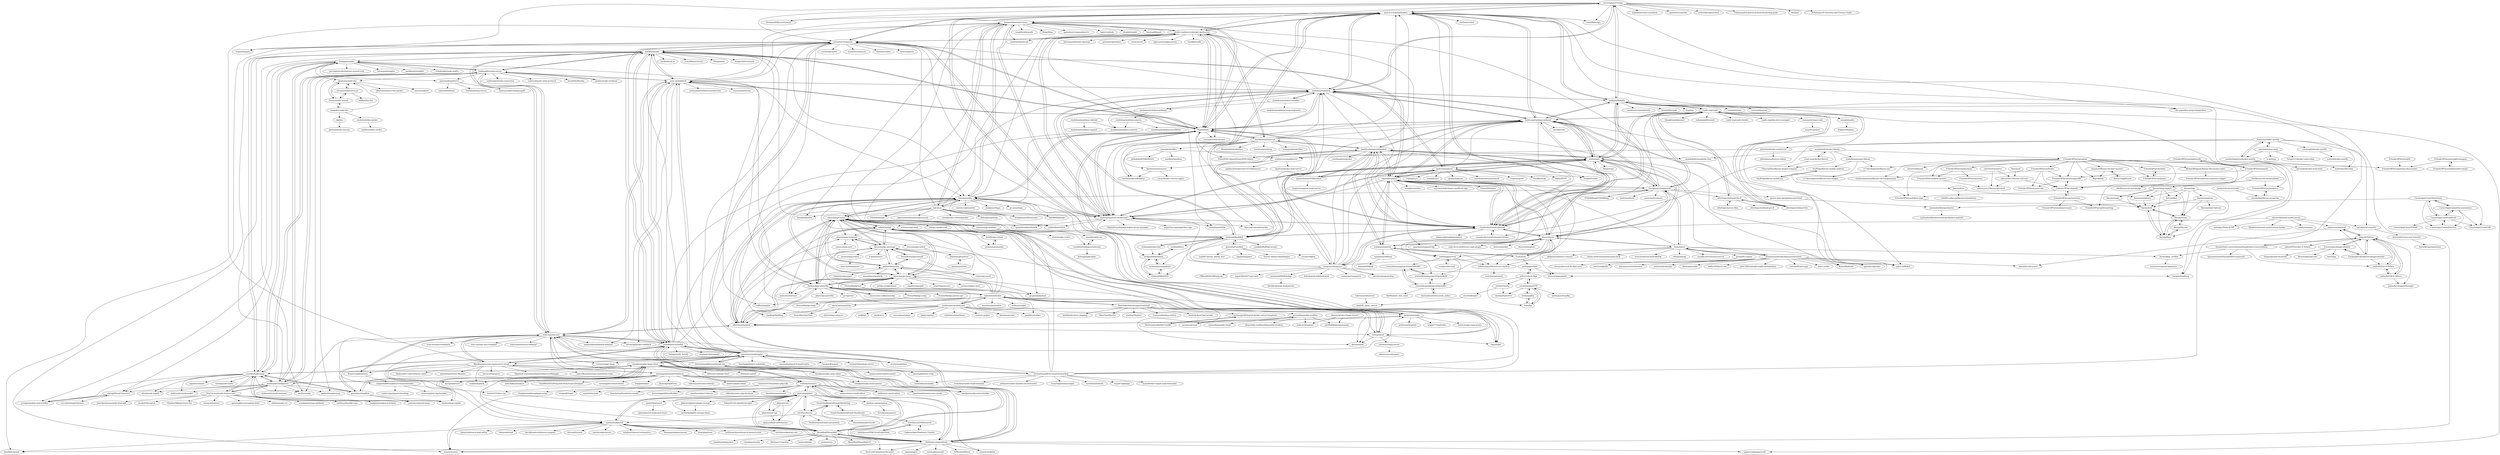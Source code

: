 digraph G {
"sovereign/sovereign" -> "mail-in-a-box/mailinabox"
"sovereign/sovereign" -> "StreisandEffect/streisand" ["e"=1]
"sovereign/sovereign" -> "modoboa/modoboa"
"sovereign/sovereign" -> "trailofbits/algo" ["e"=1]
"sovereign/sovereign" -> "the-paperless-project/paperless" ["e"=1]
"sovereign/sovereign" -> "kahun/awesome-sysadmin" ["e"=1]
"sovereign/sovereign" -> "huginn/huginn" ["e"=1]
"sovereign/sovereign" -> "apenwarr/sshuttle" ["e"=1]
"sovereign/sovereign" -> "evilsocket/opensnitch" ["e"=1]
"sovereign/sovereign" -> "mailpile/Mailpile"
"sovereign/sovereign" -> "trimstray/the-practical-linux-hardening-guide" ["e"=1]
"sovereign/sovereign" -> "lfit/itpol" ["e"=1]
"sovereign/sovereign" -> "drduh/macOS-Security-and-Privacy-Guide" ["e"=1]
"sovereign/sovereign" -> "postalserver/postal"
"sovereign/sovereign" -> "docker-mailserver/docker-mailserver"
"forwardemail/free-email-forwarding" -> "forwardemail/forwardemail.net"
"forwardemail/free-email-forwarding" -> "anonaddy/anonaddy" ["e"=1]
"forwardemail/free-email-forwarding" -> "simple-login/app" ["e"=1]
"forwardemail/free-email-forwarding" -> "huan/docker-simple-mail-forwarder" ["e"=1]
"forwardemail/free-email-forwarding" -> "ivolo/disposable-email-domains" ["e"=1]
"forwardemail/free-email-forwarding" -> "haraka/Haraka"
"forwardemail/free-email-forwarding" -> "mail-in-a-box/mailinabox"
"forwardemail/free-email-forwarding" -> "postalserver/postal"
"forwardemail/free-email-forwarding" -> "arithmetric/aws-lambda-ses-forwarder" ["e"=1]
"forwardemail/free-email-forwarding" -> "EasyEngine/easyengine" ["e"=1]
"forwardemail/free-email-forwarding" -> "zone-eu/wildduck"
"forwardemail/free-email-forwarding" -> "foxcpp/maddy"
"forwardemail/free-email-forwarding" -> "zone-eu/zone-mta"
"forwardemail/free-email-forwarding" -> "usefathom/fathom" ["e"=1]
"forwardemail/free-email-forwarding" -> "postalsys/emailengine"
"cypht-org/cypht" -> "RainLoop/rainloop-webmail"
"cypht-org/cypht" -> "the-djmaze/snappymail"
"cypht-org/cypht" -> "cypht-org/cypht-docker"
"cypht-org/cypht" -> "afterlogic/webmail-lite-8"
"cypht-org/cypht" -> "cypht-org/php-sieve-manager"
"cypht-org/cypht" -> "Alinto/sogo"
"cypht-org/cypht" -> "naspeh/mailur"
"cypht-org/cypht" -> "afterlogic/webmail-lite"
"cypht-org/cypht" -> "mailpile/Mailpile"
"cypht-org/cypht" -> "manusa/isotope-mail"
"cypht-org/cypht" -> "roundcube/roundcubemail"
"cypht-org/cypht" -> "Alanaktion/phproject" ["e"=1]
"cypht-org/cypht" -> "sabre-io/Baikal" ["e"=1]
"cypht-org/cypht" -> "mikegioia/libremail"
"cypht-org/cypht" -> "agendav/agendav" ["e"=1]
"RainLoop/rainloop-webmail" -> "roundcube/roundcubemail"
"RainLoop/rainloop-webmail" -> "mailpile/Mailpile"
"RainLoop/rainloop-webmail" -> "the-djmaze/snappymail"
"RainLoop/rainloop-webmail" -> "cypht-org/cypht"
"RainLoop/rainloop-webmail" -> "Alinto/sogo"
"RainLoop/rainloop-webmail" -> "outroll/vesta" ["e"=1]
"RainLoop/rainloop-webmail" -> "postfixadmin/postfixadmin"
"RainLoop/rainloop-webmail" -> "sabre-io/Baikal" ["e"=1]
"RainLoop/rainloop-webmail" -> "rspamd/rspamd"
"RainLoop/rainloop-webmail" -> "mailcow/mailcow-dockerized"
"RainLoop/rainloop-webmail" -> "afterlogic/webmail-lite"
"RainLoop/rainloop-webmail" -> "Mailu/Mailu"
"RainLoop/rainloop-webmail" -> "mail-in-a-box/mailinabox"
"RainLoop/rainloop-webmail" -> "froxlor/Froxlor" ["e"=1]
"RainLoop/rainloop-webmail" -> "modoboa/modoboa"
"haraka/Haraka" -> "zone-eu/wildduck"
"haraka/Haraka" -> "nodemailer/smtp-server"
"haraka/Haraka" -> "zone-eu/zone-mta"
"haraka/Haraka" -> "postalserver/postal"
"haraka/Haraka" -> "hookio/hook.io" ["e"=1]
"haraka/Haraka" -> "LearnBoost/cluster" ["e"=1]
"haraka/Haraka" -> "Flotype/now" ["e"=1]
"haraka/Haraka" -> "bnoguchi/everyauth" ["e"=1]
"haraka/Haraka" -> "mlandauer/cuttlefish"
"haraka/Haraka" -> "rspamd/rspamd"
"haraka/Haraka" -> "mscdex/node-imap"
"haraka/Haraka" -> "Mailu/Mailu"
"haraka/Haraka" -> "foxcpp/maddy"
"haraka/Haraka" -> "eleith/emailjs" ["e"=1]
"haraka/Haraka" -> "Flolagale/mailin"
"mail-in-a-box/mailinabox" -> "mailcow/mailcow-dockerized"
"mail-in-a-box/mailinabox" -> "modoboa/modoboa"
"mail-in-a-box/mailinabox" -> "docker-mailserver/docker-mailserver"
"mail-in-a-box/mailinabox" -> "Mailu/Mailu"
"mail-in-a-box/mailinabox" -> "postalserver/postal"
"mail-in-a-box/mailinabox" -> "sovereign/sovereign"
"mail-in-a-box/mailinabox" -> "mailpile/Mailpile"
"mail-in-a-box/mailinabox" -> "roundcube/roundcubemail"
"mail-in-a-box/mailinabox" -> "StreisandEffect/streisand" ["e"=1]
"mail-in-a-box/mailinabox" -> "iredmail/iRedMail"
"mail-in-a-box/mailinabox" -> "trailofbits/algo" ["e"=1]
"mail-in-a-box/mailinabox" -> "certbot/certbot" ["e"=1]
"mail-in-a-box/mailinabox" -> "borgbackup/borg" ["e"=1]
"mail-in-a-box/mailinabox" -> "stalwartlabs/mail-server"
"mail-in-a-box/mailinabox" -> "RainLoop/rainloop-webmail"
"mhale/smtpd" -> "bradfitz/go-smtpd"
"mhale/smtpd" -> "emersion/go-smtp"
"mhale/smtpd" -> "emersion/go-msgauth"
"mhale/smtpd" -> "decke/smtprelay"
"mhale/smtpd" -> "toorop/tmail"
"mhale/smtpd" -> "chrj/smtpd"
"mhale/smtpd" -> "emersion/go-message"
"mhale/smtpd" -> "siebenmann/smtpd"
"mhale/smtpd" -> "flashmob/go-guerrilla"
"mhale/smtpd" -> "gleez/smtpd"
"imapsync/imapsync" -> "joeyates/imap-backup" ["e"=1]
"imapsync/imapsync" -> "OfflineIMAP/offlineimap" ["e"=1]
"imapsync/imapsync" -> "mailcow/mailcow-dockerized"
"imapsync/imapsync" -> "roundcube/roundcubemail"
"imapsync/imapsync" -> "modoboa/modoboa"
"imapsync/imapsync" -> "rsnapshot/rsnapshot" ["e"=1]
"imapsync/imapsync" -> "quentinsf/IMAPdedup"
"imapsync/imapsync" -> "rspamd/rspamd"
"imapsync/imapsync" -> "RainLoop/rainloop-webmail"
"imapsync/imapsync" -> "Mailu/Mailu"
"imapsync/imapsync" -> "major/MySQLTuner-perl" ["e"=1]
"imapsync/imapsync" -> "borgbackup/borg" ["e"=1]
"imapsync/imapsync" -> "mail-in-a-box/mailinabox"
"imapsync/imapsync" -> "Alinto/sogo"
"imapsync/imapsync" -> "dehydrated-io/dehydrated" ["e"=1]
"postfixadmin/postfixadmin" -> "dovecot/core"
"postfixadmin/postfixadmin" -> "opensolutions/ViMbAdmin"
"postfixadmin/postfixadmin" -> "rspamd/rspamd"
"postfixadmin/postfixadmin" -> "mailserver2/mailserver"
"postfixadmin/postfixadmin" -> "postfixadmin/docker"
"postfixadmin/postfixadmin" -> "roundcube/roundcubemail"
"postfixadmin/postfixadmin" -> "vdukhovni/postfix"
"postfixadmin/postfixadmin" -> "RainLoop/rainloop-webmail"
"postfixadmin/postfixadmin" -> "iredmail/iRedMail"
"postfixadmin/postfixadmin" -> "PowerDNS-Admin/PowerDNS-Admin" ["e"=1]
"postfixadmin/postfixadmin" -> "modoboa/modoboa"
"postfixadmin/postfixadmin" -> "Alinto/sogo"
"postfixadmin/postfixadmin" -> "hardware/mailserver"
"postfixadmin/postfixadmin" -> "roehling/postsrsd"
"postfixadmin/postfixadmin" -> "imapsync/imapsync"
"proftpd/proftpd" -> "jedisct1/pure-ftpd"
"proftpd/proftpd" -> "dovecot/pigeonhole"
"jobisoft/EAS-4-TbSync" -> "jobisoft/TbSync"
"jobisoft/EAS-4-TbSync" -> "jobisoft/DAV-4-TbSync"
"emailjs/emailjs-imap-client" -> "emailjs/emailjs-smtp-client"
"emailjs/emailjs-imap-client" -> "chadxz/imap-simple"
"emailjs/emailjs-imap-client" -> "mscdex/node-imap"
"emailjs/emailjs-imap-client" -> "postalsys/imapflow"
"emailjs/emailjs-imap-client" -> "nodemailer/mailparser"
"emailjs/emailjs-imap-client" -> "emailjs/emailjs-mime-parser"
"emailjs/emailjs-imap-client" -> "whiteout-io/imap-client"
"emailjs/emailjs-imap-client" -> "emailjs/emailjs-mime-builder"
"emailjs/emailjs-imap-client" -> "whiteout-io/mail"
"emailjs/emailjs-imap-client" -> "postalsys/emailengine"
"Flolagale/mailin" -> "nodemailer/mailparser"
"Flolagale/mailin" -> "mscdex/node-imap"
"Flolagale/mailin" -> "chirag04/mail-listener2"
"Flolagale/mailin" -> "nodemailer/smtp-server"
"Flolagale/mailin" -> "vithalreddy/node-mailin"
"Flolagale/mailin" -> "haraka/Haraka"
"Flolagale/mailin" -> "jcreigno/nodejs-mail-notifier"
"Flolagale/mailin" -> "percolatestudio/meteor-synced-cron" ["e"=1]
"Flolagale/mailin" -> "bevacqua/insignia" ["e"=1]
"Flolagale/mailin" -> "xpensia/ImapServer"
"Flolagale/mailin" -> "ruffrey/mailsac" ["e"=1]
"Flolagale/mailin" -> "tjfontaine/node-dns"
"Flolagale/mailin" -> "paulkinzett/toolbar" ["e"=1]
"Email-Dashboard/Email-Dashboard" -> "Email-Dashboard/Email-Marketing"
"Email-Dashboard/Email-Dashboard" -> "miletliyusuf/YMNetwork"
"emailjs/emailjs-smtp-client" -> "emailjs/emailjs-imap-client"
"emailjs/emailjs-smtp-client" -> "emailjs/emailjs-mime-builder"
"emailjs/emailjs-smtp-client" -> "emailjs/emailjs-mime-parser"
"emersion/go-milter" -> "phalaaxx/pf-milters"
"mguessan/davmail" -> "pimutils/vdirsyncer" ["e"=1]
"mguessan/davmail" -> "jobisoft/TbSync"
"beckysag/ftp" -> "rovinbhandari/FTP"
"beckysag/ftp" -> "Siim/ftp"
"afterlogic/webmail-lite" -> "afterlogic/webmail-lite-8"
"afterlogic/webmail-lite" -> "cypht-org/cypht"
"afterlogic/webmail-lite" -> "RainLoop/rainloop-webmail"
"CarnetApp/CarnetDocumentation" -> "CarnetApp/CarnetAndroid"
"CarnetApp/CarnetDocumentation" -> "CarnetApp/CarnetNextcloud"
"CarnetApp/CarnetDocumentation" -> "CarnetApp/CarnetElectron"
"CarnetApp/CarnetDocumentation" -> "CarnetApp/CarnetGTK"
"chjj/bns" -> "pinheadmz/hs-anyone" ["e"=1]
"vitorfs/colossus" -> "Email-Dashboard/Email-Marketing"
"vitorfs/colossus" -> "phpList/phplist3"
"vitorfs/colossus" -> "MoonMail/MoonMail"
"vitorfs/colossus" -> "eliasdabbas/advertools" ["e"=1]
"vitorfs/colossus" -> "mettle/sendportal"
"vitorfs/colossus" -> "PaulleDemon/Email-automation"
"norweeg/self-hosted-docker-server-templates" -> "Starttoaster/docker-traefik"
"Starttoaster/docker-traefik" -> "norweeg/self-hosted-docker-server-templates"
"manusa/isotope-mail" -> "msp301/pinbox"
"roundcube/roundcubemail-docker" -> "roundcube/roundcubemail"
"lieser/dkim_verifier" -> "moisseev/rspamd-spamness"
"emailjs/emailjs-mime-parser" -> "emailjs/emailjs-mime-builder"
"realodix/awesome-flarum" -> "SurfEdge/flarum-mobile-android"
"realodix/awesome-flarum" -> "v17development/flarum-seo"
"realodix/awesome-flarum" -> "flarum/docs"
"grosjo/fts-xapian" -> "slusarz/dovecot-fts-flatcurve"
"chirag04/mail-listener2" -> "circuithub/mail-listener"
"chirag04/mail-listener2" -> "jcreigno/nodejs-mail-notifier"
"guileen/node-sendmail" -> "nodemailer/smtp-server"
"twisted1919/mailwizz-php-sdk" -> "thangtx/mailwizzphpapi-wrap"
"twisted1919/mailwizz-php-sdk" -> "twisted1919/evs-go"
"synox/void-mail" -> "synox/disposable-mailbox"
"Siim/ftp" -> "beckysag/ftp"
"Siim/ftp" -> "rovinbhandari/FTP"
"phpList/core" -> "phpList/base-distribution"
"phpList/core" -> "phpList/rest-api"
"alash3al/smtp2http" -> "alash3al/go-smtpsrv"
"alash3al/smtp2http" -> "StoneMoe/AnyPush"
"Snawoot/postfix-mta-sts-resolver" -> "rseichter/automx2"
"FriendsOfFlarum/doorman" -> "FriendsOfFlarum/best-answer"
"FriendsOfFlarum/doorman" -> "FriendsOfFlarum/terms"
"trusteddomainproject/OpenDKIM" -> "trusteddomainproject/OpenDMARC"
"trusteddomainproject/OpenDKIM" -> "trusteddomainproject/OpenARC"
"emersion/go-webdav" -> "swordlordcodingcrew/fennel"
"emersion/go-webdav" -> "emersion/go-vcard"
"emersion/go-webdav" -> "samedi/caldav-go"
"emersion/go-webdav" -> "emersion/go-smtp"
"naspeh/mailur" -> "dolphyn/dolphyn"
"trusteddomainproject/OpenDMARC" -> "trusteddomainproject/OpenDKIM"
"trusteddomainproject/OpenDMARC" -> "trusteddomainproject/OpenARC"
"jobisoft/DAV-4-TbSync" -> "jobisoft/TbSync"
"jobisoft/DAV-4-TbSync" -> "jobisoft/EAS-4-TbSync"
"jobisoft/DAV-4-TbSync" -> "jobisoft/CategoryManager"
"CarnetApp/CarnetAndroid" -> "CarnetApp/CarnetNextcloud"
"CarnetApp/CarnetAndroid" -> "CarnetApp/CarnetDocumentation"
"CarnetApp/CarnetAndroid" -> "CarnetApp/CarnetElectron"
"CarnetApp/CarnetAndroid" -> "CarnetApp/CarnetGTK"
"CarnetApp/CarnetAndroid" -> "CarnetApp/CarnetFdroid"
"CarnetApp/CarnetElectron" -> "CarnetApp/CarnetAndroid"
"iredmail/mlmmjadmin" -> "iredmail/iRedAPD"
"iredmail/mlmmjadmin" -> "iredmail/iRedAdmin"
"zoni/postforward" -> "roehling/postsrsd"
"FriendsOfFlarum/socialprofile" -> "FriendsOfFlarum/polls"
"FriendsOfFlarum/socialprofile" -> "FriendsOfFlarum/user-bio"
"CarnetApp/CarnetNextcloud" -> "CarnetApp/CarnetAndroid"
"CarnetApp/CarnetNextcloud" -> "CarnetApp/CarnetDocumentation"
"CarnetApp/CarnetNextcloud" -> "CarnetApp/CarnetGTK"
"CarnetApp/CarnetNextcloud" -> "matiasdelellis/quicknotes"
"CarnetApp/CarnetNextcloud" -> "CarnetApp/CarnetElectron"
"swordlordcodingcrew/fennel" -> "samedi/caldav-go"
"swordlordcodingcrew/fennel" -> "kristapsdz/kcaldav"
"FriendsOfFlarum/links" -> "FriendsOfFlarum/pages"
"FriendsOfFlarum/reactions" -> "FriendsOfFlarum/polls"
"FriendsOfFlarum/reactions" -> "FriendsOfFlarum/formatting"
"FriendsOfFlarum/reactions" -> "FriendsOfFlarum/impersonate"
"FriendsOfFlarum/polls" -> "FriendsOfFlarum/socialprofile"
"FriendsOfFlarum/polls" -> "FriendsOfFlarum/follow-tags"
"FriendsOfFlarum/polls" -> "FriendsOfFlarum/reactions"
"FriendsOfFlarum/pages" -> "FriendsOfFlarum/links"
"ProtonMail/go-smtp" -> "ProtonMail/go-imap"
"v17development/flarum-seo" -> "v17development/flarum-user-badges"
"MichaelBelgium/flarum-discussion-views" -> "FriendsOfFlarum/forum-statistics-widget"
"FriendsOfFlarum/nightmode" -> "FriendsOfFlarum/merge-discussions"
"FriendsOfFlarum/nightmode" -> "FriendsOfFlarum/follow-tags"
"FriendsOfFlarum/nightmode" -> "FriendsOfFlarum/oauth"
"FriendsOfFlarum/follow-tags" -> "flarum/lock"
"FriendsOfFlarum/stopforumspam" -> "FriendsOfFlarum/merge-discussions"
"FriendsOfFlarum/stopforumspam" -> "FriendsOfFlarum/disposable-emails"
"FriendsOfFlarum/disposable-emails" -> "FriendsOfFlarum/stopforumspam"
"Exim/exim" -> "dovecot/core"
"Exim/exim" -> "vdukhovni/postfix"
"Exim/exim" -> "rspamd/rspamd"
"Exim/exim" -> "proftpd/proftpd"
"agnitas-org/openemm" -> "iloveluce/sequence"
"mettle/sendportal" -> "mettle/sendportal-core"
"mettle/sendportal" -> "Qoraiche/laravel-mail-editor" ["e"=1]
"mettle/sendportal" -> "MoonMail/MoonMail"
"mettle/sendportal" -> "phpList/phplist3"
"mettle/sendportal" -> "themsaid/wink" ["e"=1]
"mettle/sendportal" -> "mautic/mautic" ["e"=1]
"mettle/sendportal" -> "davidhsianturi/laravel-compass" ["e"=1]
"mettle/sendportal" -> "litstack/litstack" ["e"=1]
"mettle/sendportal" -> "austintoddj/canvas" ["e"=1]
"mettle/sendportal" -> "mtolhuys/laravel-schematics" ["e"=1]
"mettle/sendportal" -> "thomasjohnkane/snooze" ["e"=1]
"mettle/sendportal" -> "lunarphp/lunar" ["e"=1]
"mettle/sendportal" -> "Mailtrain-org/mailtrain"
"mettle/sendportal" -> "knadh/listmonk" ["e"=1]
"mettle/sendportal" -> "meilisearch/meilisearch-laravel-scout" ["e"=1]
"mailpile/Mailpile" -> "RainLoop/rainloop-webmail"
"mailpile/Mailpile" -> "mail-in-a-box/mailinabox"
"mailpile/Mailpile" -> "roundcube/roundcubemail"
"mailpile/Mailpile" -> "cypht-org/cypht"
"mailpile/Mailpile" -> "tutao/tutanota" ["e"=1]
"mailpile/Mailpile" -> "sovereign/sovereign"
"mailpile/Mailpile" -> "modoboa/modoboa"
"mailpile/Mailpile" -> "Alinto/sogo"
"mailpile/Mailpile" -> "Laverna/laverna" ["e"=1]
"mailpile/Mailpile" -> "paperwork/paperwork" ["e"=1]
"mailpile/Mailpile" -> "borgbackup/borg" ["e"=1]
"mailpile/Mailpile" -> "sandstorm-io/sandstorm" ["e"=1]
"mailpile/Mailpile" -> "keeweb/keeweb" ["e"=1]
"mailpile/Mailpile" -> "bup/bup" ["e"=1]
"mailpile/Mailpile" -> "the-paperless-project/paperless" ["e"=1]
"mailslurper/mailslurper" -> "inbucket/inbucket"
"mailslurper/mailslurper" -> "flashmob/go-guerrilla"
"mailslurper/mailslurper" -> "emersion/go-imap"
"mailslurper/mailslurper" -> "maildev/maildev" ["e"=1]
"mailslurper/mailslurper" -> "albertito/chasquid"
"mailslurper/mailslurper" -> "ory/kratos" ["e"=1]
"mailslurper/mailslurper" -> "rnwood/smtp4dev" ["e"=1]
"mailslurper/mailslurper" -> "looterz/grimd" ["e"=1]
"mailslurper/mailslurper" -> "volatiletech/authboss" ["e"=1]
"mailslurper/mailslurper" -> "decke/smtprelay"
"mailslurper/mailslurper" -> "lestrrat-go/jwx" ["e"=1]
"mailslurper/mailslurper" -> "hlandau/service" ["e"=1]
"mailslurper/mailslurper" -> "xo/dbtpl" ["e"=1]
"mailslurper/mailslurper" -> "toorop/tmail"
"mailslurper/mailslurper" -> "mailhog/MailHog" ["e"=1]
"postalsys/emailengine" -> "muety/mailwhale"
"postalsys/emailengine" -> "postalsys/imapflow"
"postalsys/emailengine" -> "zone-eu/wildduck"
"postalsys/emailengine" -> "emailjs/emailjs-imap-client"
"postalsys/emailengine" -> "reacherhq/check-if-email-exists" ["e"=1]
"postalsys/emailengine" -> "mlandauer/cuttlefish"
"postalsys/emailengine" -> "haraka/Haraka"
"postalsys/emailengine" -> "zone-eu/zone-mta"
"postalsys/emailengine" -> "postalserver/postal"
"postalsys/emailengine" -> "Oxygem/Kanmail" ["e"=1]
"postalsys/emailengine" -> "rustyio/super-imap"
"postalsys/emailengine" -> "stalwartlabs/jmap-server" ["e"=1]
"postalsys/emailengine" -> "fmeringdal/nettu-scheduler"
"postalsys/emailengine" -> "Mindbaz/awesome-opensource-email"
"postalsys/emailengine" -> "forwardemail/forwardemail.net"
"Ericsson/exchangecalendar" -> "ExchangeCalendar/exchangecalendar"
"Ericsson/exchangecalendar" -> "jobisoft/TbSync"
"Ericsson/exchangecalendar" -> "KrissN/akonadi-ews"
"Ericsson/exchangecalendar" -> "tieto/sipe"
"Ericsson/exchangecalendar" -> "dequis/purple-facebook" ["e"=1]
"catatnight/docker-postfix" -> "noteed/docker-postfix"
"mailserver2/mailserver" -> "ksylvan/docker-mail-server"
"mailserver2/mailserver" -> "hardware/nsd-dnssec"
"mailserver2/mailserver" -> "aqeltech/Dockerised-GUI-Mailserver"
"mailcow/mailcow" -> "mailcow/mailcow-dockerized"
"mailcow/mailcow" -> "opensolutions/ViMbAdmin"
"mailcow/mailcow" -> "modoboa/modoboa"
"mailcow/mailcow" -> "Alinto/sogo"
"mailcow/mailcow" -> "getkaiwa/kaiwa" ["e"=1]
"mailcow/mailcow" -> "centminmod/centminmod" ["e"=1]
"mailcow/mailcow" -> "Eugeny/ajenti" ["e"=1]
"mailcow/mailcow" -> "rspamd/rspamd"
"mailcow/mailcow" -> "mail-in-a-box/mailinabox"
"mailcow/mailcow" -> "PetaByet/cdp"
"mailcow/mailcow" -> "froxlor/Froxlor" ["e"=1]
"mailcow/mailcow" -> "wallix/PEPS" ["e"=1]
"mailcow/mailcow" -> "RainLoop/rainloop-webmail"
"mailcow/mailcow" -> "Upload/Up1" ["e"=1]
"mailcow/mailcow" -> "ivaldi/brimir" ["e"=1]
"s9e/TextFormatter" -> "askvortsov1/flarum-automod"
"s9e/TextFormatter" -> "askvortsov1/flarum-rich-text"
"opensolutions/ViMbAdmin" -> "magenx/magenx-email-server"
"opensolutions/ViMbAdmin" -> "postfixadmin/postfixadmin"
"opensolutions/ViMbAdmin" -> "mailcow/mailcow"
"decke/smtprelay" -> "grafana/smtprelay"
"decke/smtprelay" -> "mhale/smtpd"
"decke/smtprelay" -> "albertito/chasquid"
"decke/smtprelay" -> "emersion/go-smtp"
"decke/smtprelay" -> "wiggin77/mailrelay"
"decke/smtprelay" -> "emersion/go-smtp-proxy"
"tjfontaine/node-dns" -> "sh1mmer/dnsserver.js"
"tjfontaine/node-dns" -> "trevoro/node-named"
"tjfontaine/node-dns" -> "iriscouch/dnsd"
"tjfontaine/node-dns" -> "tjfontaine/native-dns-packet"
"forwardemail/forwardemail.net" -> "forwardemail/free-email-forwarding"
"forwardemail/forwardemail.net" -> "anonaddy/anonaddy" ["e"=1]
"forwardemail/forwardemail.net" -> "zone-eu/zone-mta"
"forwardemail/forwardemail.net" -> "spamscanner/spamscanner"
"forwardemail/forwardemail.net" -> "zone-eu/wildduck"
"forwardemail/forwardemail.net" -> "postalsys/emailengine"
"postalsys/imapflow" -> "chadxz/imap-simple"
"postalsys/imapflow" -> "emailjs/emailjs-imap-client"
"postalsys/imapflow" -> "postalsys/postal-mime"
"postalsys/imapflow" -> "postalsys/emailengine"
"postalsys/imapflow" -> "mscdex/node-imap"
"the-djmaze/snappymail" -> "RainLoop/rainloop-webmail"
"the-djmaze/snappymail" -> "cypht-org/cypht"
"the-djmaze/snappymail" -> "afterlogic/webmail-lite-8"
"the-djmaze/snappymail" -> "pierre-alain-b/rainloop-nextcloud"
"the-djmaze/snappymail" -> "Alinto/sogo"
"the-djmaze/snappymail" -> "roundcube/roundcubemail"
"the-djmaze/snappymail" -> "rspamd/rspamd"
"the-djmaze/snappymail" -> "nextcloud/mail" ["e"=1]
"the-djmaze/snappymail" -> "dovecot/core"
"the-djmaze/snappymail" -> "stalwartlabs/mail-server"
"the-djmaze/snappymail" -> "foxcpp/maddy"
"the-djmaze/snappymail" -> "nextcloud/contacts" ["e"=1]
"the-djmaze/snappymail" -> "Mailu/Mailu"
"the-djmaze/snappymail" -> "FOSSBilling/FOSSBilling" ["e"=1]
"the-djmaze/snappymail" -> "thsmi/sieve"
"iredmail/iRedMail" -> "iredmail/dockerized"
"iredmail/iRedMail" -> "modoboa/modoboa"
"iredmail/iRedMail" -> "iredmail/iRedAdmin"
"iredmail/iRedMail" -> "Alinto/sogo"
"iredmail/iRedMail" -> "Mailu/Mailu"
"iredmail/iRedMail" -> "gyxuehu/EwoMail"
"iredmail/iRedMail" -> "roundcube/roundcubemail"
"iredmail/iRedMail" -> "mail-in-a-box/mailinabox"
"iredmail/iRedMail" -> "iredmail/mlmmjadmin"
"iredmail/iRedMail" -> "mailcow/mailcow-dockerized"
"iredmail/iRedMail" -> "iredmail/iRedAPD"
"iredmail/iRedMail" -> "postfixadmin/postfixadmin"
"iredmail/iRedMail" -> "iredmail/docs"
"iredmail/iRedMail" -> "foxcpp/maddy"
"iredmail/iRedMail" -> "jeekkd/iRedMail-scripts"
"iredmail/dockerized" -> "iredmail/iRedAdmin"
"iredmail/dockerized" -> "iredmail/iRedMail"
"HaschekSolutions/opentrashmail" -> "hackthedev/dcts-shipping"
"HaschekSolutions/opentrashmail" -> "OliveTin/OliveTin" ["e"=1]
"HaschekSolutions/opentrashmail" -> "synox/disposable-mailbox"
"HaschekSolutions/opentrashmail" -> "erohtar/Dasherr"
"HaschekSolutions/opentrashmail" -> "inbucket/inbucket"
"HaschekSolutions/opentrashmail" -> "LooLzzz/docking-station" ["e"=1]
"HaschekSolutions/opentrashmail" -> "Sathvik-Rao/ClipCascade" ["e"=1]
"HaschekSolutions/opentrashmail" -> "norweeg/self-hosted-docker-server-templates"
"crazy-max/docker-flarum" -> "mondediefr/docker-flarum"
"crazy-max/docker-flarum" -> "PipecraftNet/flarum-docker-compose"
"mettle/sendportal-core" -> "mettle/sendportal"
"spatie/Mailcoach" -> "spatie/laravel-mailcoach-tests"
"tarickb/sasl-xoauth2" -> "moriyoshi/cyrus-sasl-xoauth2"
"jordwest/imap-server" -> "alienscience/imapsrv"
"miletliyusuf/YMCirclePickerView" -> "miletliyusuf/YMNetwork"
"iredmail/iRedAPD" -> "iredmail/mlmmjadmin"
"iredmail/iRedAPD" -> "iredmail/iRedAdmin"
"iredmail/iRedAdmin" -> "iredmail/mlmmjadmin"
"iredmail/iRedAdmin" -> "iredmail/iRedAPD"
"iredmail/iRedAdmin" -> "iredmail/docs"
"siebenmann/smtpd" -> "bradfitz/go-smtpd"
"FriendsOfFlarum/best-answer" -> "askvortsov1/flarum-automod"
"FriendsOfFlarum/oauth" -> "FriendsOfFlarum/nightmode"
"FriendsOfFlarum/oauth" -> "FriendsOfFlarum/socialprofile"
"FriendsOfFlarum/oauth" -> "FriendsOfFlarum/polls"
"iredmail/docs" -> "iredmail/iRedAdmin"
"caridy/es6-micro-loader" -> "mtotheikle/flarum-recaptcha"
"GokmenAkar/Pandemic-Tracker" -> "miletliyusuf/YMNetwork"
"miletliyusuf/YMNetwork" -> "miletliyusuf/YMCirclePickerView"
"miletliyusuf/YMNetwork" -> "GokmenAkar/Pandemic-Tracker"
"nodemailer/smtp-server" -> "nodemailer/mailparser"
"nodemailer/smtp-server" -> "haraka/Haraka"
"nodemailer/smtp-server" -> "andris9/simplesmtp"
"nodemailer/smtp-server" -> "nodemailer/smtp-connection"
"nodemailer/smtp-server" -> "guileen/node-sendmail"
"nodemailer/smtp-server" -> "Flolagale/mailin"
"nodemailer/smtp-server" -> "zone-eu/wildduck"
"nodemailer/smtp-server" -> "substack/node-smtp-protocol"
"nodemailer/smtp-server" -> "zone-eu/zone-mta"
"nodemailer/smtp-server" -> "tjfontaine/node-dns"
"nodemailer/smtp-server" -> "mscdex/node-imap"
"nodemailer/smtp-server" -> "eleith/emailjs" ["e"=1]
"nodemailer/smtp-server" -> "baudehlo/Haraka"
"nodemailer/smtp-server" -> "xpensia/ImapServer"
"phpList/phplist3" -> "phpList/core"
"phpList/phplist3" -> "mettle/sendportal"
"phpList/phplist3" -> "Email-Dashboard/Email-Marketing"
"phpList/phplist3" -> "vitorfs/colossus"
"phpList/phplist3" -> "agnitas-org/openemm"
"phpList/phplist3" -> "MoonMail/MoonMail"
"phpList/phplist3" -> "phpList/rest-api"
"phpList/phplist3" -> "Mailtrain-org/mailtrain"
"phpList/phplist3" -> "voidlabs/mosaico"
"phpList/phplist3" -> "spatie/Mailcoach"
"phpList/phplist3" -> "phpList/base-distribution"
"phpList/phplist3" -> "michield/phplist-restapi-client"
"phpList/phplist3" -> "phpList/phplist-plugin-restapi"
"phpList/phplist3" -> "mautic/mautic" ["e"=1]
"phpList/phplist3" -> "TufayelLUS/LinkedIn-Scraper" ["e"=1]
"docker-mailserver/docker-mailserver" -> "Mailu/Mailu"
"docker-mailserver/docker-mailserver" -> "mailcow/mailcow-dockerized"
"docker-mailserver/docker-mailserver" -> "mail-in-a-box/mailinabox"
"docker-mailserver/docker-mailserver" -> "nginx-proxy/nginx-proxy" ["e"=1]
"docker-mailserver/docker-mailserver" -> "postalserver/postal"
"docker-mailserver/docker-mailserver" -> "containrrr/watchtower" ["e"=1]
"docker-mailserver/docker-mailserver" -> "authelia/authelia" ["e"=1]
"docker-mailserver/docker-mailserver" -> "traefik/traefik" ["e"=1]
"docker-mailserver/docker-mailserver" -> "dani-garcia/vaultwarden" ["e"=1]
"docker-mailserver/docker-mailserver" -> "stalwartlabs/mail-server"
"docker-mailserver/docker-mailserver" -> "kylemanna/docker-openvpn" ["e"=1]
"docker-mailserver/docker-mailserver" -> "hardware/mailserver"
"docker-mailserver/docker-mailserver" -> "portainer/portainer" ["e"=1]
"docker-mailserver/docker-mailserver" -> "restic/restic" ["e"=1]
"docker-mailserver/docker-mailserver" -> "juanfont/headscale" ["e"=1]
"aluxnimm/outlookcaldavsynchronizer" -> "nextcloud/calendar" ["e"=1]
"aluxnimm/outlookcaldavsynchronizer" -> "dmfs/opentasks" ["e"=1]
"aluxnimm/outlookcaldavsynchronizer" -> "bitfireAT/davx5-ose" ["e"=1]
"aluxnimm/outlookcaldavsynchronizer" -> "phw198/OutlookGoogleCalendarSync" ["e"=1]
"aluxnimm/outlookcaldavsynchronizer" -> "Alinto/sogo"
"aluxnimm/outlookcaldavsynchronizer" -> "Kozea/Radicale" ["e"=1]
"aluxnimm/outlookcaldavsynchronizer" -> "agendav/agendav" ["e"=1]
"aluxnimm/outlookcaldavsynchronizer" -> "microsoft/mfcmapi" ["e"=1]
"aluxnimm/outlookcaldavsynchronizer" -> "sabre-io/dav" ["e"=1]
"aluxnimm/outlookcaldavsynchronizer" -> "pimutils/vdirsyncer" ["e"=1]
"aluxnimm/outlookcaldavsynchronizer" -> "thsmi/sieve"
"aluxnimm/outlookcaldavsynchronizer" -> "imapsync/imapsync"
"aluxnimm/outlookcaldavsynchronizer" -> "sabre-io/Baikal" ["e"=1]
"aluxnimm/outlookcaldavsynchronizer" -> "nextcloud/polls" ["e"=1]
"aluxnimm/outlookcaldavsynchronizer" -> "jhass/nextcloud-keeweb" ["e"=1]
"simonrob/email-oauth2-proxy" -> "blacktirion/email-oauth2-proxy-docker"
"simonrob/email-oauth2-proxy" -> "tarickb/sasl-xoauth2"
"simonrob/email-oauth2-proxy" -> "mguessan/davmail"
"simonrob/email-oauth2-proxy" -> "pdobsan/oama"
"simonrob/email-oauth2-proxy" -> "joeyates/imap-backup" ["e"=1]
"simonrob/email-oauth2-proxy" -> "rmbolger/Posh-ACME" ["e"=1]
"voidlabs/mosaico" -> "Mailtrain-org/mailtrain"
"voidlabs/mosaico" -> "unlayer/react-email-editor" ["e"=1]
"voidlabs/mosaico" -> "emailmonday/Cerberus" ["e"=1]
"voidlabs/mosaico" -> "uSked/mosaico-php-backend"
"voidlabs/mosaico" -> "phpList/phplist3"
"voidlabs/mosaico" -> "InterNations/antwort" ["e"=1]
"voidlabs/mosaico" -> "zalify/easy-email-editor" ["e"=1]
"voidlabs/mosaico" -> "GrapesJS/mjml" ["e"=1]
"voidlabs/mosaico" -> "zone-eu/zone-mta"
"voidlabs/mosaico" -> "MoonMail/MoonMail"
"voidlabs/mosaico" -> "mlandauer/cuttlefish"
"voidlabs/mosaico" -> "jonathandion/awesome-emails" ["e"=1]
"voidlabs/mosaico" -> "maizzle/maizzle" ["e"=1]
"voidlabs/mosaico" -> "foundation/foundation-emails" ["e"=1]
"voidlabs/mosaico" -> "kevinchappell/formBuilder" ["e"=1]
"fmeringdal/nettu-scheduler" -> "fmeringdal/rust-rrule"
"rovinbhandari/FTP" -> "beckysag/ftp"
"rovinbhandari/FTP" -> "Siim/ftp"
"rovinbhandari/FTP" -> "dasima/ftpServer"
"rovinbhandari/FTP" -> "jedisct1/pure-ftpd"
"rovinbhandari/FTP" -> "nathanjcochran/ftp"
"jedisct1/pure-ftpd" -> "proftpd/proftpd"
"jedisct1/pure-ftpd" -> "rovinbhandari/FTP"
"jedisct1/pure-ftpd" -> "vbirds/Tinyftp"
"jedisct1/pure-ftpd" -> "Siim/ftp"
"chadxz/imap-simple" -> "mscdex/node-imap"
"chadxz/imap-simple" -> "emailjs/emailjs-imap-client"
"juanluisbaptiste/docker-postfix" -> "bokysan/docker-postfix"
"juanluisbaptiste/docker-postfix" -> "wader/postfix-relay"
"juanluisbaptiste/docker-postfix" -> "alterrebe/docker-mail-relay"
"trevoro/node-named" -> "sh1mmer/dnsserver.js"
"trevoro/node-named" -> "tjfontaine/node-dns"
"trevoro/node-named" -> "lsongdev/node-dns"
"emersion/go-mbox" -> "zeny-io/mboxparser"
"modoboa/modoboa-webmail" -> "modoboa/modoboa-contacts"
"modoboa/modoboa-webmail" -> "modoboa/modoboa-amavis"
"flarum/cli" -> "askvortsov1/flarum-rich-text"
"fastmail/authentication_milter" -> "trusteddomainproject/OpenARC"
"flarum/tags" -> "flarum/sticky"
"flarum/tags" -> "flarum/mentions"
"flarum/tags" -> "flarum/flags"
"flarum/tags" -> "flarum/likes"
"flarum/tags" -> "flarum/markdown"
"flarum/sticky" -> "flarum/flags"
"flarum/sticky" -> "flarum/bbcode"
"flarum/sticky" -> "flarum/lock"
"askvortsov1/flarum-rich-text" -> "askvortsov1/flarum-automod"
"askvortsov1/flarum-rich-text" -> "FriendsOfFlarum/polls"
"flarum/emoji" -> "flarum/lock"
"flarum/mentions" -> "flarum/sticky"
"flarum/mentions" -> "flarum/subscriptions"
"flarum/mentions" -> "flarum/lock"
"modoboa/modoboa-radicale" -> "modoboa/modoboa-rspamd"
"modoboa/modoboa-radicale" -> "modoboa/modoboa-contacts"
"modoboa/modoboa-amavis" -> "modoboa/modoboa-sievefilters"
"modoboa/modoboa-amavis" -> "modoboa/modoboa-contacts"
"flarum/likes" -> "flarum/lock"
"flarum/markdown" -> "flarum/lock"
"roundcube/roundcubemail" -> "RainLoop/rainloop-webmail"
"roundcube/roundcubemail" -> "mailcow/mailcow-dockerized"
"roundcube/roundcubemail" -> "Alinto/sogo"
"roundcube/roundcubemail" -> "rspamd/rspamd"
"roundcube/roundcubemail" -> "mailpile/Mailpile"
"roundcube/roundcubemail" -> "mail-in-a-box/mailinabox"
"roundcube/roundcubemail" -> "postfixadmin/postfixadmin"
"roundcube/roundcubemail" -> "dovecot/core"
"roundcube/roundcubemail" -> "Mailu/Mailu"
"roundcube/roundcubemail" -> "iredmail/iRedMail"
"roundcube/roundcubemail" -> "the-djmaze/snappymail"
"roundcube/roundcubemail" -> "docker-mailserver/docker-mailserver"
"roundcube/roundcubemail" -> "phpmyadmin/phpmyadmin" ["e"=1]
"roundcube/roundcubemail" -> "roundcube/roundcubemail-docker"
"roundcube/roundcubemail" -> "imapsync/imapsync"
"dovecot/core" -> "dovecot/pigeonhole"
"dovecot/core" -> "vdukhovni/postfix"
"dovecot/core" -> "Exim/exim"
"dovecot/core" -> "rspamd/rspamd"
"dovecot/core" -> "postfixadmin/postfixadmin"
"dovecot/core" -> "Snawoot/postfix-mta-sts-resolver"
"dovecot/core" -> "roundcube/roundcubemail"
"dovecot/core" -> "ceph-dovecot/dovecot-ceph-plugin" ["e"=1]
"dovecot/core" -> "trusteddomainproject/OpenDKIM"
"dovecot/core" -> "dovecot/docker"
"dovecot/core" -> "the-djmaze/snappymail"
"dovecot/core" -> "thsmi/sieve"
"dovecot/core" -> "dovecot/imaptest"
"dovecot/core" -> "Alinto/sogo"
"dovecot/core" -> "spamhaus/rspamd-dqs"
"Mailu/Mailu" -> "docker-mailserver/docker-mailserver"
"Mailu/Mailu" -> "mailcow/mailcow-dockerized"
"Mailu/Mailu" -> "mail-in-a-box/mailinabox"
"Mailu/Mailu" -> "modoboa/modoboa"
"Mailu/Mailu" -> "foxcpp/maddy"
"Mailu/Mailu" -> "stalwartlabs/mail-server"
"Mailu/Mailu" -> "postalserver/postal"
"Mailu/Mailu" -> "iredmail/iRedMail"
"Mailu/Mailu" -> "hardware/mailserver"
"Mailu/Mailu" -> "roundcube/roundcubemail"
"Mailu/Mailu" -> "zone-eu/wildduck"
"Mailu/Mailu" -> "haraka/Haraka"
"Mailu/Mailu" -> "RainLoop/rainloop-webmail"
"Mailu/Mailu" -> "containrrr/watchtower" ["e"=1]
"Mailu/Mailu" -> "PowerDNS-Admin/PowerDNS-Admin" ["e"=1]
"hardware/mailserver" -> "mailserver2/mailserver"
"hardware/mailserver" -> "docker-mailserver/docker-mailserver"
"hardware/mailserver" -> "hardware/nsd-dnssec"
"hardware/mailserver" -> "Mailu/Mailu"
"hardware/mailserver" -> "Wonderfall/dockerfiles" ["e"=1]
"hardware/mailserver" -> "hardware/postfixadmin"
"hardware/mailserver" -> "hardware/rainloop" ["e"=1]
"hardware/mailserver" -> "RainLoop/rainloop-webmail"
"hardware/mailserver" -> "xataz/dockerfiles"
"hardware/mailserver" -> "postfixadmin/postfixadmin"
"hardware/mailserver" -> "mailcow/mailcow-dockerized"
"hardware/mailserver" -> "modoboa/modoboa"
"hardware/mailserver" -> "imapsync/imapsync"
"hardware/mailserver" -> "vimagick/dockerfiles" ["e"=1]
"hardware/mailserver" -> "mail-in-a-box/mailinabox"
"jcreigno/nodejs-mail-notifier" -> "chirag04/mail-listener2"
"ProtonMail/gluon" -> "ProtonMail/go-proton-api" ["e"=1]
"ProtonMail/gluon" -> "emersion/go-message"
"ProtonMail/gluon" -> "ProtonMail/go-smtp"
"Mindbaz/awesome-opensource-email" -> "KumoCorp/kumomta"
"Mindbaz/awesome-opensource-email" -> "mlandauer/cuttlefish"
"Mindbaz/awesome-opensource-email" -> "zone-eu/zone-mta"
"Mindbaz/awesome-opensource-email" -> "mettle/sendportal"
"Mindbaz/awesome-opensource-email" -> "decke/smtprelay"
"Mindbaz/awesome-opensource-email" -> "inovector/mixpost" ["e"=1]
"Mindbaz/awesome-opensource-email" -> "mysigmail/card" ["e"=1]
"Mindbaz/awesome-opensource-email" -> "stalwartlabs/mail-server"
"Mindbaz/awesome-opensource-email" -> "SquirrelCorporation/SquirrelServersManager" ["e"=1]
"Mindbaz/awesome-opensource-email" -> "marcelkooi/awesome-newsletter-tools"
"Mindbaz/awesome-opensource-email" -> "usewaypoint/email-builder-js"
"Mindbaz/awesome-opensource-email" -> "Badsender-com/LePatron.email" ["e"=1]
"Mindbaz/awesome-opensource-email" -> "antedebaas/Viesti-Reports" ["e"=1]
"Mindbaz/awesome-opensource-email" -> "useplunk/plunk" ["e"=1]
"Mindbaz/awesome-opensource-email" -> "jonathandion/awesome-emails" ["e"=1]
"namshi/docker-smtp" -> "ix-ai/smtp"
"namshi/docker-smtp" -> "Turgon37/docker-smtp-relay"
"namshi/docker-smtp" -> "bokysan/docker-postfix"
"namshi/docker-smtp" -> "juanluisbaptiste/docker-postfix"
"modoboa/modoboa-installer" -> "modoboa/modoboa-webmail"
"modoboa/modoboa-installer" -> "modoboa/modoboa"
"modoboa/modoboa-installer" -> "modoboa/modoboa-imap-migration"
"flarum/lang-english" -> "flarum/lock"
"flarum/lang-english" -> "flarum/sticky"
"flarum/lang-english" -> "flarum/flags"
"flarum/lang-english" -> "flarum/emoji"
"flarum/lang-english" -> "flarum/likes"
"flarum/lang-english" -> "flarum/markdown"
"flarum/bbcode" -> "flarum/sticky"
"flarum/bbcode" -> "flarum/flags"
"flarum/flags" -> "flarum/sticky"
"flarum/flags" -> "flarum/bbcode"
"flarum/flags" -> "flarum/lock"
"mtotheikle/flarum-recaptcha" -> "FriendsOfFlarum/analytics"
"FriendsOfFlarum/analytics" -> "mtotheikle/flarum-recaptcha"
"spamhaus/rbldnsd" -> "rspamd/rbldnsd"
"xataz/dockerfiles" -> "saedbox/Saedbox"
"xataz/dockerfiles" -> "mondediefr/mondedie-chat"
"xataz/dockerfiles" -> "Jedediah04/TARDIStart"
"xataz/dockerfiles" -> "hardware/postfixadmin"
"s9e/flarum-ext-mediaembed" -> "s9e/flarum-ext-autoimage"
"s9e/flarum-ext-mediaembed" -> "FriendsOfFlarum/analytics"
"s9e/flarum-ext-mediaembed" -> "flarum/lang-english"
"flarum/lock" -> "flarum/sticky"
"flarum/lock" -> "flarum/flags"
"FriendsOfFlarum/split" -> "FriendsOfFlarum/merge-discussions"
"Alinto/sogo" -> "mailcow/mailcow-dockerized"
"Alinto/sogo" -> "roundcube/roundcubemail"
"Alinto/sogo" -> "rspamd/rspamd"
"Alinto/sogo" -> "RainLoop/rainloop-webmail"
"Alinto/sogo" -> "iredmail/iRedMail"
"Alinto/sogo" -> "modoboa/modoboa"
"Alinto/sogo" -> "Alinto/sope"
"Alinto/sogo" -> "the-djmaze/snappymail"
"Alinto/sogo" -> "cypht-org/cypht"
"Alinto/sogo" -> "mailcow/mailcow"
"Alinto/sogo" -> "sabre-io/Baikal" ["e"=1]
"Alinto/sogo" -> "mailpile/Mailpile"
"Alinto/sogo" -> "postfixadmin/postfixadmin"
"Alinto/sogo" -> "dovecot/core"
"Alinto/sogo" -> "Kozea/Radicale" ["e"=1]
"Mailtrain-org/mailtrain" -> "MoonMail/MoonMail"
"Mailtrain-org/mailtrain" -> "knadh/listmonk" ["e"=1]
"Mailtrain-org/mailtrain" -> "postalserver/postal"
"Mailtrain-org/mailtrain" -> "mautic/mautic" ["e"=1]
"Mailtrain-org/mailtrain" -> "voidlabs/mosaico"
"Mailtrain-org/mailtrain" -> "mettle/sendportal"
"Mailtrain-org/mailtrain" -> "zone-eu/zone-mta"
"Mailtrain-org/mailtrain" -> "mlandauer/cuttlefish"
"Mailtrain-org/mailtrain" -> "freeCodeCamp/mail-for-good" ["e"=1]
"Mailtrain-org/mailtrain" -> "tellform/tellform" ["e"=1]
"Mailtrain-org/mailtrain" -> "mail-in-a-box/mailinabox"
"Mailtrain-org/mailtrain" -> "mjmlio/mjml" ["e"=1]
"Mailtrain-org/mailtrain" -> "pentacent/keila" ["e"=1]
"Mailtrain-org/mailtrain" -> "zammad/zammad" ["e"=1]
"Mailtrain-org/mailtrain" -> "paperwork/paperwork" ["e"=1]
"bokysan/docker-postfix" -> "juanluisbaptiste/docker-postfix"
"bokysan/docker-postfix" -> "catatnight/docker-postfix"
"bokysan/docker-postfix" -> "tarickb/sasl-xoauth2"
"bokysan/docker-postfix" -> "wader/postfix-relay"
"bokysan/docker-postfix" -> "namshi/docker-smtp"
"bokysan/docker-postfix" -> "roundcube/roundcubemail-docker"
"bokysan/docker-postfix" -> "jeboehm/docker-mailserver"
"mjl-/mox" -> "foxcpp/maddy"
"mjl-/mox" -> "stalwartlabs/mail-server"
"mjl-/mox" -> "docker-mailserver/docker-mailserver"
"mjl-/mox" -> "Mailu/Mailu"
"mjl-/mox" -> "netbirdio/netbird" ["e"=1]
"mjl-/mox" -> "emersion/go-smtp"
"mjl-/mox" -> "mailcow/mailcow-dockerized"
"mjl-/mox" -> "FiloSottile/age" ["e"=1]
"mjl-/mox" -> "postalserver/postal"
"mjl-/mox" -> "superseriousbusiness/gotosocial" ["e"=1]
"mjl-/mox" -> "woodpecker-ci/woodpecker" ["e"=1]
"mjl-/mox" -> "ebitengine/purego" ["e"=1]
"mjl-/mox" -> "benbjohnson/litestream" ["e"=1]
"mjl-/mox" -> "kanidm/kanidm" ["e"=1]
"mjl-/mox" -> "0xERR0R/blocky" ["e"=1]
"html-to-text/node-html-to-text" -> "nodemailer/mailparser"
"html-to-text/node-html-to-text" -> "mscdex/node-imap"
"html-to-text/node-html-to-text" -> "Automattic/juice" ["e"=1]
"html-to-text/node-html-to-text" -> "apostrophecms/sanitize-html" ["e"=1]
"html-to-text/node-html-to-text" -> "adaltas/node-csv" ["e"=1]
"html-to-text/node-html-to-text" -> "aceakash/string-similarity" ["e"=1]
"html-to-text/node-html-to-text" -> "sindresorhus/file-type" ["e"=1]
"html-to-text/node-html-to-text" -> "mailgun/mailgun-js-boland" ["e"=1]
"html-to-text/node-html-to-text" -> "marcbachmann/node-html-pdf" ["e"=1]
"html-to-text/node-html-to-text" -> "dcodeIO/bcrypt.js" ["e"=1]
"html-to-text/node-html-to-text" -> "VladimirMikulic/route-list"
"MoonMail/MoonMail" -> "Mailtrain-org/mailtrain"
"MoonMail/MoonMail" -> "mettle/sendportal"
"MoonMail/MoonMail" -> "MoonMail/MoonMail-UI" ["e"=1]
"MoonMail/MoonMail" -> "vitorfs/colossus"
"MoonMail/MoonMail" -> "jorgebastida/gordon" ["e"=1]
"MoonMail/MoonMail" -> "phpList/phplist3"
"MoonMail/MoonMail" -> "claudiajs/claudia" ["e"=1]
"MoonMail/MoonMail" -> "littlstar/s3-lambda" ["e"=1]
"MoonMail/MoonMail" -> "Email-Dashboard/Email-Marketing"
"MoonMail/MoonMail" -> "lambci/lambci" ["e"=1]
"MoonMail/MoonMail" -> "zone-eu/zone-mta"
"MoonMail/MoonMail" -> "mautic/mautic" ["e"=1]
"MoonMail/MoonMail" -> "erxes/erxes" ["e"=1]
"MoonMail/MoonMail" -> "freeCodeCamp/mail-for-good" ["e"=1]
"MoonMail/MoonMail" -> "voidlabs/mosaico"
"emersion/go-imap" -> "emersion/go-smtp"
"emersion/go-imap" -> "emersion/go-message"
"emersion/go-imap" -> "jhillyerd/enmime"
"emersion/go-imap" -> "flashmob/go-guerrilla"
"emersion/go-imap" -> "go-gomail/gomail" ["e"=1]
"emersion/go-imap" -> "foxcpp/maddy"
"emersion/go-imap" -> "albertito/chasquid"
"emersion/go-imap" -> "jordan-wright/email" ["e"=1]
"emersion/go-imap" -> "matcornic/hermes" ["e"=1]
"emersion/go-imap" -> "ProtonMail/gluon"
"emersion/go-imap" -> "signintech/gopdf" ["e"=1]
"emersion/go-imap" -> "otiai10/gosseract" ["e"=1]
"emersion/go-imap" -> "microcosm-cc/bluemonday" ["e"=1]
"emersion/go-imap" -> "wcharczuk/go-chart" ["e"=1]
"emersion/go-imap" -> "mhale/smtpd"
"thunderbird-conversations/thunderbird-conversations" -> "jobisoft/TbSync"
"thunderbird-conversations/thunderbird-conversations" -> "jobisoft/EAS-4-TbSync"
"thunderbird-conversations/thunderbird-conversations" -> "spymastermatt/thunderbird-monterail" ["e"=1]
"thunderbird-conversations/thunderbird-conversations" -> "lieser/dkim_verifier"
"mafintosh/dns-packet" -> "mafintosh/dns-socket"
"hardware/nsd-dnssec" -> "hardware/postfixadmin"
"hardware/nsd-dnssec" -> "xataz/docker-reverse-nginx" ["e"=1]
"trusteddomainproject/OpenARC" -> "trusteddomainproject/OpenDMARC"
"trusteddomainproject/OpenARC" -> "fastmail/authentication_milter"
"trusteddomainproject/OpenARC" -> "ValiMail/arc_test_suite"
"trusteddomainproject/OpenARC" -> "trusteddomainproject/OpenDKIM"
"matiasdelellis/quicknotes" -> "matiasdelellis/nextcloud-quicknotes-android"
"bradfitz/go-smtpd" -> "siebenmann/smtpd"
"flarum/docs" -> "flarum/markdown"
"flarum/docs" -> "rob006-software/flarum-translations"
"magicdude4eva/port25-bouncehandler" -> "tuck1s/sparkypmtatracking"
"magicdude4eva/port25-bouncehandler" -> "amerom/pmta-log-handler"
"magicdude4eva/port25-bouncehandler" -> "twisted1919/evs-go"
"moriyoshi/cyrus-sasl-xoauth2" -> "harishkrupo/oauth2ms"
"wrestle/httpd3" -> "jindc/lx_async_server"
"stalwartlabs/mail-server" -> "mjl-/mox"
"stalwartlabs/mail-server" -> "foxcpp/maddy"
"stalwartlabs/mail-server" -> "netbirdio/netbird" ["e"=1]
"stalwartlabs/mail-server" -> "kanidm/kanidm" ["e"=1]
"stalwartlabs/mail-server" -> "mailcow/mailcow-dockerized"
"stalwartlabs/mail-server" -> "moghtech/komodo" ["e"=1]
"stalwartlabs/mail-server" -> "lldap/lldap" ["e"=1]
"stalwartlabs/mail-server" -> "openobserve/openobserve" ["e"=1]
"stalwartlabs/mail-server" -> "Mailu/Mailu"
"stalwartlabs/mail-server" -> "rapiz1/rathole" ["e"=1]
"stalwartlabs/mail-server" -> "zitadel/zitadel" ["e"=1]
"stalwartlabs/mail-server" -> "goauthentik/authentik" ["e"=1]
"stalwartlabs/mail-server" -> "docker-mailserver/docker-mailserver"
"stalwartlabs/mail-server" -> "henrygd/beszel" ["e"=1]
"stalwartlabs/mail-server" -> "juanfont/headscale" ["e"=1]
"flashmob/go-guerrilla" -> "emersion/go-smtp"
"flashmob/go-guerrilla" -> "emersion/go-imap"
"flashmob/go-guerrilla" -> "toorop/tmail"
"flashmob/go-guerrilla" -> "inbucket/inbucket"
"flashmob/go-guerrilla" -> "mhale/smtpd"
"flashmob/go-guerrilla" -> "albertito/chasquid"
"flashmob/go-guerrilla" -> "foxcpp/maddy"
"flashmob/go-guerrilla" -> "go-gomail/gomail" ["e"=1]
"flashmob/go-guerrilla" -> "phires/go-guerrilla"
"flashmob/go-guerrilla" -> "jhillyerd/enmime"
"flashmob/go-guerrilla" -> "matcornic/hermes" ["e"=1]
"flashmob/go-guerrilla" -> "microcosm-cc/bluemonday" ["e"=1]
"flashmob/go-guerrilla" -> "haraka/Haraka"
"flashmob/go-guerrilla" -> "gleez/smtpd"
"flashmob/go-guerrilla" -> "go-ego/riot" ["e"=1]
"emersion/go-smtp" -> "emersion/go-imap"
"emersion/go-smtp" -> "flashmob/go-guerrilla"
"emersion/go-smtp" -> "emersion/go-message"
"emersion/go-smtp" -> "mhale/smtpd"
"emersion/go-smtp" -> "foxcpp/maddy"
"emersion/go-smtp" -> "emersion/go-msgauth"
"emersion/go-smtp" -> "albertito/chasquid"
"emersion/go-smtp" -> "jhillyerd/enmime"
"emersion/go-smtp" -> "toorop/tmail"
"emersion/go-smtp" -> "wneessen/go-mail" ["e"=1]
"emersion/go-smtp" -> "xhit/go-simple-mail" ["e"=1]
"emersion/go-smtp" -> "decke/smtprelay"
"emersion/go-smtp" -> "go-gomail/gomail" ["e"=1]
"emersion/go-smtp" -> "emersion/go-webdav"
"emersion/go-smtp" -> "matcornic/hermes" ["e"=1]
"thsmi/sieve" -> "dovecot/pigeonhole"
"thsmi/sieve" -> "roehling/postsrsd"
"thsmi/sieve" -> "rspamd/rspamd"
"thsmi/sieve" -> "dovecot/core"
"thsmi/sieve" -> "philpennock/sieve-connect"
"thsmi/sieve" -> "lieser/dkim_verifier"
"thsmi/sieve" -> "grosjo/fts-xapian"
"thsmi/sieve" -> "the-djmaze/snappymail"
"thsmi/sieve" -> "stefan-niedermann/nextcloud-deck" ["e"=1]
"thsmi/sieve" -> "aluxnimm/outlookcaldavsynchronizer"
"thsmi/sieve" -> "nextcloud/nextcloud-filelink"
"thsmi/sieve" -> "zfsnap/zfsnap" ["e"=1]
"thsmi/sieve" -> "mozilla-services/syncserver" ["e"=1]
"inbucket/inbucket" -> "flashmob/go-guerrilla"
"inbucket/inbucket" -> "jhillyerd/enmime"
"inbucket/inbucket" -> "foxcpp/maddy"
"inbucket/inbucket" -> "mailslurper/mailslurper"
"inbucket/inbucket" -> "emersion/go-imap"
"inbucket/inbucket" -> "emersion/go-smtp"
"inbucket/inbucket" -> "gleez/smtpd"
"inbucket/inbucket" -> "HaschekSolutions/opentrashmail"
"inbucket/inbucket" -> "albertito/chasquid"
"inbucket/inbucket" -> "msztolcman/sendria"
"inbucket/inbucket" -> "alash3al/smtp2http"
"inbucket/inbucket" -> "ruffrey/mailsac" ["e"=1]
"inbucket/inbucket" -> "toorop/tmail"
"inbucket/inbucket" -> "axllent/mailpit" ["e"=1]
"inbucket/inbucket" -> "maildev/maildev" ["e"=1]
"jeboehm/docker-mailserver" -> "jeboehm/mailserver-admin"
"jeboehm/docker-mailserver" -> "mailserver2/mailserver"
"wiwatsrt/flarum-ext-best-answer" -> "flarum-lang/french"
"wiwatsrt/flarum-ext-best-answer" -> "flagrow/ads"
"zone-eu/zone-mta" -> "zone-eu/wildduck"
"zone-eu/zone-mta" -> "zone-eu/zmta-webadmin"
"zone-eu/zone-mta" -> "KumoCorp/kumomta"
"zone-eu/zone-mta" -> "haraka/Haraka"
"zone-eu/zone-mta" -> "zone-eu/zone-mta-template"
"zone-eu/zone-mta" -> "mlandauer/cuttlefish"
"zone-eu/zone-mta" -> "Mailtrain-org/mailtrain"
"zone-eu/zone-mta" -> "rustyio/super-imap"
"zone-eu/zone-mta" -> "albertito/chasquid"
"zone-eu/zone-mta" -> "Mindbaz/awesome-opensource-email"
"zone-eu/zone-mta" -> "magicdude4eva/port25-bouncehandler"
"zone-eu/zone-mta" -> "nodemailer/wildduck-webmail"
"zone-eu/zone-mta" -> "ramiroaisen/raven-webmail"
"zone-eu/zone-mta" -> "astzweig/docker-wildduck"
"zone-eu/zone-mta" -> "nodemailer/smtp-server"
"synox/disposable-mailbox" -> "synox/void-mail"
"synox/disposable-mailbox" -> "synox/disposable-email"
"synox/disposable-mailbox" -> "mailcare/mailcare"
"synox/disposable-mailbox" -> "disposable-mailbox/disposable-mailbox"
"synox/disposable-mailbox" -> "JoeBiellik/pleasenospam"
"KumoCorp/kumomta" -> "zone-eu/zone-mta"
"KumoCorp/kumomta" -> "magicdude4eva/port25-bouncehandler"
"afterlogic/aurora-files" -> "afterlogic/webmail-lite-8"
"vbirds/Tinyftp" -> "dasima/ftpServer"
"vbirds/Tinyftp" -> "wrestle/httpd3"
"mondediefr/docker-flarum" -> "crazy-max/docker-flarum"
"mondediefr/docker-flarum" -> "PipecraftNet/flarum-docker-compose"
"mondediefr/docker-flarum" -> "FriendsOfFlarum/upload"
"mondediefr/docker-flarum" -> "mondediefr/mondedie-chat"
"mondediefr/docker-flarum" -> "realodix/awesome-flarum"
"xpensia/ImapServer" -> "hashmail/imap-server"
"xpensia/ImapServer" -> "maxvyaznikov/imapseagull"
"xpensia/ImapServer" -> "substack/eelmail"
"mailcow/mailcow-dockerized" -> "Mailu/Mailu"
"mailcow/mailcow-dockerized" -> "docker-mailserver/docker-mailserver"
"mailcow/mailcow-dockerized" -> "mail-in-a-box/mailinabox"
"mailcow/mailcow-dockerized" -> "Alinto/sogo"
"mailcow/mailcow-dockerized" -> "stalwartlabs/mail-server"
"mailcow/mailcow-dockerized" -> "postalserver/postal"
"mailcow/mailcow-dockerized" -> "modoboa/modoboa"
"mailcow/mailcow-dockerized" -> "dani-garcia/vaultwarden" ["e"=1]
"mailcow/mailcow-dockerized" -> "mailcow/mailcow"
"mailcow/mailcow-dockerized" -> "roundcube/roundcubemail"
"mailcow/mailcow-dockerized" -> "paperless-ngx/paperless-ngx" ["e"=1]
"mailcow/mailcow-dockerized" -> "goauthentik/authentik" ["e"=1]
"mailcow/mailcow-dockerized" -> "netbirdio/netbird" ["e"=1]
"mailcow/mailcow-dockerized" -> "authelia/authelia" ["e"=1]
"mailcow/mailcow-dockerized" -> "NginxProxyManager/nginx-proxy-manager" ["e"=1]
"albertito/chasquid" -> "emersion/go-smtp"
"albertito/chasquid" -> "foxcpp/maddy"
"albertito/chasquid" -> "decke/smtprelay"
"albertito/chasquid" -> "toorop/tmail"
"albertito/chasquid" -> "emersion/go-message"
"albertito/chasquid" -> "emersion/go-imap"
"albertito/chasquid" -> "flashmob/go-guerrilla"
"albertito/chasquid" -> "zone-eu/zone-mta"
"albertito/chasquid" -> "emersion/go-msgauth"
"albertito/chasquid" -> "mhale/smtpd"
"foxcpp/maddy" -> "mjl-/mox"
"foxcpp/maddy" -> "emersion/go-smtp"
"foxcpp/maddy" -> "stalwartlabs/mail-server"
"foxcpp/maddy" -> "albertito/chasquid"
"foxcpp/maddy" -> "Mailu/Mailu"
"foxcpp/maddy" -> "emersion/go-imap"
"foxcpp/maddy" -> "docker-mailserver/docker-mailserver"
"foxcpp/maddy" -> "mailcow/mailcow-dockerized"
"foxcpp/maddy" -> "flashmob/go-guerrilla"
"foxcpp/maddy" -> "matrix-org/dendrite" ["e"=1]
"foxcpp/maddy" -> "drakkan/sftpgo" ["e"=1]
"foxcpp/maddy" -> "benbjohnson/litestream" ["e"=1]
"foxcpp/maddy" -> "FiloSottile/age" ["e"=1]
"foxcpp/maddy" -> "0xERR0R/blocky" ["e"=1]
"foxcpp/maddy" -> "go-acme/lego" ["e"=1]
"jobisoft/TbSync" -> "jobisoft/EAS-4-TbSync"
"jobisoft/TbSync" -> "jobisoft/DAV-4-TbSync"
"jobisoft/TbSync" -> "ExchangeCalendar/exchangecalendar"
"jobisoft/TbSync" -> "Ericsson/exchangecalendar"
"jobisoft/TbSync" -> "jobisoft/CategoryManager"
"jobisoft/TbSync" -> "thunderbird-conversations/thunderbird-conversations"
"jobisoft/TbSync" -> "jobisoft/Provider-4-TbSync"
"jobisoft/TbSync" -> "mguessan/davmail"
"pierre-alain-b/rainloop-nextcloud" -> "matiasdelellis/quicknotes"
"roehling/postsrsd" -> "zoni/postforward"
"roehling/postsrsd" -> "trusteddomainproject/OpenARC"
"roehling/postsrsd" -> "Snawoot/postfix-mta-sts-resolver"
"roehling/postsrsd" -> "trusteddomainproject/OpenDMARC"
"usewaypoint/email-builder-js" -> "arikchakma/maily.to" ["e"=1]
"usewaypoint/email-builder-js" -> "zalify/easy-email-editor" ["e"=1]
"usewaypoint/email-builder-js" -> "SendWithSES/Drag-and-Drop-Email-Designer" ["e"=1]
"usewaypoint/email-builder-js" -> "unlayer/react-email-editor" ["e"=1]
"usewaypoint/email-builder-js" -> "Mindbaz/awesome-opensource-email"
"usewaypoint/email-builder-js" -> "mysigmail/card" ["e"=1]
"usewaypoint/email-builder-js" -> "useplunk/plunk" ["e"=1]
"usewaypoint/email-builder-js" -> "voidlabs/mosaico"
"usewaypoint/email-builder-js" -> "ravenappdev/email-editor" ["e"=1]
"usewaypoint/email-builder-js" -> "frappe/builder" ["e"=1]
"usewaypoint/email-builder-js" -> "JhumanJ/OpnForm" ["e"=1]
"usewaypoint/email-builder-js" -> "mettle/sendportal"
"usewaypoint/email-builder-js" -> "pentacent/keila" ["e"=1]
"usewaypoint/email-builder-js" -> "editor-js/awesome-editorjs" ["e"=1]
"usewaypoint/email-builder-js" -> "shellscape/jsx-email" ["e"=1]
"emersion/go-message" -> "jhillyerd/enmime"
"emersion/go-message" -> "emersion/go-imap"
"emersion/go-message" -> "emersion/go-msgauth"
"emersion/go-message" -> "emersion/go-smtp"
"emersion/go-message" -> "DusanKasan/parsemail"
"emersion/go-message" -> "chrj/smtpd"
"emersion/go-message" -> "k3a/html2text" ["e"=1]
"emersion/go-message" -> "emersion/go-mbox"
"emersion/go-message" -> "mhale/smtpd"
"lsongdev/node-dns" -> "trevoro/node-named"
"lsongdev/node-dns" -> "mafintosh/dns-packet"
"lsongdev/node-dns" -> "tjfontaine/node-dns"
"lsongdev/node-dns" -> "chjj/bns"
"jhillyerd/enmime" -> "emersion/go-message"
"jhillyerd/enmime" -> "DusanKasan/parsemail"
"jhillyerd/enmime" -> "veqryn/go-email"
"jhillyerd/enmime" -> "emersion/go-smtp"
"jhillyerd/enmime" -> "emersion/go-imap"
"jhillyerd/enmime" -> "domodwyer/mailyak" ["e"=1]
"jhillyerd/enmime" -> "emersion/go-msgauth"
"jhillyerd/enmime" -> "chrj/smtpd"
"jhillyerd/enmime" -> "taknb2nch/go-pop3"
"FriendsOfFlarum/upload" -> "FriendsOfFlarum/byobu"
"FriendsOfFlarum/upload" -> "FriendsOfFlarum/formatting"
"FriendsOfFlarum/upload" -> "FriendsOfFlarum/best-answer"
"FriendsOfFlarum/upload" -> "clarkwinkelmann/flarum-ext-emojionearea"
"FriendsOfFlarum/upload" -> "FriendsOfFlarum/links"
"FriendsOfFlarum/upload" -> "wiwatsrt/flarum-ext-best-answer"
"FriendsOfFlarum/upload" -> "extiverse/bazaar"
"FriendsOfFlarum/upload" -> "FriendsOfFlarum/analytics"
"FriendsOfFlarum/upload" -> "FriendsOfFlarum/polls"
"FriendsOfFlarum/upload" -> "MichaelBelgium/flarum-discussion-views"
"FriendsOfFlarum/upload" -> "FriendsOfFlarum/pages"
"FriendsOfFlarum/upload" -> "FriendsOfFlarum/doorman"
"FriendsOfFlarum/upload" -> "FriendsOfFlarum/socialprofile"
"FriendsOfFlarum/upload" -> "flagrow/ads"
"FriendsOfFlarum/upload" -> "v17development/flarum-seo"
"flarum-lang/french" -> "wiwatsrt/flarum-ext-best-answer"
"FriendsOfFlarum/byobu" -> "FriendsOfFlarum/user-bio"
"FriendsOfFlarum/byobu" -> "FriendsOfFlarum/socialprofile"
"FriendsOfFlarum/byobu" -> "FriendsOfFlarum/polls"
"FriendsOfFlarum/byobu" -> "clarkwinkelmann/flarum-ext-emojionearea"
"zone-eu/wildduck" -> "zone-eu/zone-mta"
"zone-eu/wildduck" -> "nodemailer/wildduck-webmail"
"zone-eu/wildduck" -> "haraka/Haraka"
"zone-eu/wildduck" -> "nodemailer/wildduck-dockerized"
"zone-eu/wildduck" -> "mlandauer/cuttlefish"
"zone-eu/wildduck" -> "postalsys/emailengine"
"zone-eu/wildduck" -> "nodemailer/smtp-server"
"zone-eu/wildduck" -> "Mailu/Mailu"
"zone-eu/wildduck" -> "foxcpp/maddy"
"zone-eu/wildduck" -> "modoboa/modoboa"
"zone-eu/wildduck" -> "astzweig/docker-wildduck"
"zone-eu/wildduck" -> "postalserver/postal"
"zone-eu/wildduck" -> "stalwartlabs/mail-server"
"zone-eu/wildduck" -> "mail-in-a-box/mailinabox"
"zone-eu/wildduck" -> "emersion/neutron" ["e"=1]
"postalserver/postal" -> "mail-in-a-box/mailinabox"
"postalserver/postal" -> "knadh/listmonk" ["e"=1]
"postalserver/postal" -> "Mailtrain-org/mailtrain"
"postalserver/postal" -> "cachethq/cachet" ["e"=1]
"postalserver/postal" -> "mailcow/mailcow-dockerized"
"postalserver/postal" -> "docker-mailserver/docker-mailserver"
"postalserver/postal" -> "chatwoot/chatwoot" ["e"=1]
"postalserver/postal" -> "mlandauer/cuttlefish"
"postalserver/postal" -> "Mailu/Mailu"
"postalserver/postal" -> "mailhog/MailHog" ["e"=1]
"postalserver/postal" -> "mautic/mautic" ["e"=1]
"postalserver/postal" -> "haraka/Haraka"
"postalserver/postal" -> "slatedocs/slate" ["e"=1]
"postalserver/postal" -> "basecamp/trix" ["e"=1]
"postalserver/postal" -> "huginn/huginn" ["e"=1]
"Email-Dashboard/Email-Marketing" -> "vitorfs/colossus"
"Email-Dashboard/Email-Marketing" -> "Email-Dashboard/Email-Dashboard"
"emersion/go-msgauth" -> "emersion/go-message"
"emersion/go-msgauth" -> "emersion/go-milter"
"emersion/go-msgauth" -> "emersion/go-sasl"
"gyxuehu/EwoMail" -> "iredmail/iRedMail"
"gyxuehu/EwoMail" -> "snail007/proxy_admin_free" ["e"=1]
"gyxuehu/EwoMail" -> "azpanel/azpanel" ["e"=1]
"gyxuehu/EwoMail" -> "Aurora-Admin-Panel/deploy" ["e"=1]
"gyxuehu/EwoMail" -> "szvone/vfkphp" ["e"=1]
"afterlogic/webmail-lite-8" -> "afterlogic/aurora-files"
"afterlogic/webmail-lite-8" -> "afterlogic/webmail-pro-8"
"afterlogic/webmail-lite-8" -> "cypht-org/cypht"
"afterlogic/webmail-lite-8" -> "afterlogic/webmail-lite"
"phalaaxx/milter" -> "phalaaxx/pf-milters"
"sh1mmer/dnsserver.js" -> "badlee/fun-dns"
"sh1mmer/dnsserver.js" -> "tjfontaine/node-dns"
"sh1mmer/dnsserver.js" -> "trevoro/node-named"
"samedi/caldav-go" -> "swordlordcodingcrew/fennel"
"vdukhovni/postfix" -> "dovecot/core"
"vdukhovni/postfix" -> "Snawoot/postfix-mta-sts-resolver"
"vdukhovni/postfix" -> "Exim/exim"
"vdukhovni/postfix" -> "postfixadmin/postfixadmin"
"vdukhovni/postfix" -> "trusteddomainproject/OpenDKIM"
"vdukhovni/postfix" -> "spamhaus/rbldnsd"
"vdukhovni/postfix" -> "rspamd/rspamd"
"phalaaxx/pf-milters" -> "phalaaxx/milter"
"clarkwinkelmann/flarum-ext-emojionearea" -> "FriendsOfFlarum/follow-tags"
"DusanKasan/parsemail" -> "jhillyerd/enmime"
"DusanKasan/parsemail" -> "emersion/go-message"
"DusanKasan/parsemail" -> "veqryn/go-email"
"SurfEdge/flarum-mobile-android" -> "SurfEdge/flarum-mobile-ios"
"phpList/phplist-plugin-restapi" -> "michield/phplist-restapi-client"
"tolerious/webserver" -> "jindc/lx_async_server"
"SurfEdge/flarum-mobile-ios" -> "SurfEdge/flarum-mobile-android"
"mscdex/node-imap" -> "nodemailer/mailparser"
"mscdex/node-imap" -> "chadxz/imap-simple"
"mscdex/node-imap" -> "emailjs/emailjs-imap-client"
"mscdex/node-imap" -> "Flolagale/mailin"
"mscdex/node-imap" -> "pipedrive/inbox"
"mscdex/node-imap" -> "chirag04/mail-listener2"
"mscdex/node-imap" -> "postalsys/imapflow"
"mscdex/node-imap" -> "haraka/Haraka"
"mscdex/node-imap" -> "jcreigno/nodejs-mail-notifier"
"mscdex/node-imap" -> "ditesh/node-poplib"
"mscdex/node-imap" -> "nodemailer/nodemailer" ["e"=1]
"mscdex/node-imap" -> "eleith/emailjs" ["e"=1]
"mscdex/node-imap" -> "nodemailer/smtp-server"
"mscdex/node-imap" -> "html-to-text/node-html-to-text"
"mscdex/node-imap" -> "ciaranj/node-oauth" ["e"=1]
"modoboa/modoboa" -> "mail-in-a-box/mailinabox"
"modoboa/modoboa" -> "modoboa/modoboa-installer"
"modoboa/modoboa" -> "Mailu/Mailu"
"modoboa/modoboa" -> "iredmail/iRedMail"
"modoboa/modoboa" -> "mailcow/mailcow-dockerized"
"modoboa/modoboa" -> "sovereign/sovereign"
"modoboa/modoboa" -> "Alinto/sogo"
"modoboa/modoboa" -> "docker-mailserver/docker-mailserver"
"modoboa/modoboa" -> "postalserver/postal"
"modoboa/modoboa" -> "mailcow/mailcow"
"modoboa/modoboa" -> "modoboa/modoboa-webmail"
"modoboa/modoboa" -> "zone-eu/wildduck"
"modoboa/modoboa" -> "RainLoop/rainloop-webmail"
"modoboa/modoboa" -> "roundcube/roundcubemail"
"modoboa/modoboa" -> "mailpile/Mailpile"
"ExchangeCalendar/exchangecalendar" -> "Ericsson/exchangecalendar"
"ExchangeCalendar/exchangecalendar" -> "jobisoft/TbSync"
"ExchangeCalendar/exchangecalendar" -> "jobisoft/EAS-4-TbSync"
"ExchangeCalendar/exchangecalendar" -> "mguessan/davmail"
"o4oren/Ad-Hoc-Email-Server" -> "mailcare/mailcare"
"o4oren/Ad-Hoc-Email-Server" -> "JoeBiellik/pleasenospam"
"toorop/tmail" -> "chrj/smtpd"
"toorop/tmail" -> "gleez/smtpd"
"toorop/tmail" -> "mhale/smtpd"
"toorop/tmail" -> "jordwest/imap-server"
"toorop/tmail" -> "emersion/go-smtp"
"rspamd/rspamd" -> "dovecot/core"
"rspamd/rspamd" -> "vstakhov/rmilter"
"rspamd/rspamd" -> "Alinto/sogo"
"rspamd/rspamd" -> "extremeshok/clamav-unofficial-sigs" ["e"=1]
"rspamd/rspamd" -> "postfixadmin/postfixadmin"
"rspamd/rspamd" -> "roundcube/roundcubemail"
"rspamd/rspamd" -> "haraka/Haraka"
"rspamd/rspamd" -> "RainLoop/rainloop-webmail"
"rspamd/rspamd" -> "the-djmaze/snappymail"
"rspamd/rspamd" -> "spamhaus/rspamd-dqs"
"rspamd/rspamd" -> "PowerDNS/pdns" ["e"=1]
"rspamd/rspamd" -> "roehling/postsrsd"
"rspamd/rspamd" -> "mailcow/mailcow-dockerized"
"rspamd/rspamd" -> "vdukhovni/postfix"
"rspamd/rspamd" -> "Snawoot/postfix-mta-sts-resolver"
"nodemailer/mailparser" -> "mscdex/node-imap"
"nodemailer/mailparser" -> "nodemailer/smtp-server"
"nodemailer/mailparser" -> "Flolagale/mailin"
"nodemailer/mailparser" -> "emailjs/emailjs-imap-client"
"nodemailer/mailparser" -> "postalsys/postal-mime"
"nodemailer/mailparser" -> "postalsys/imapflow"
"nodemailer/mailparser" -> "andris9/simplesmtp"
"nodemailer/mailparser" -> "ditesh/node-poplib"
"nodemailer/mailparser" -> "nodemailer/mailcomposer"
"nodemailer/mailparser" -> "nodemailer/nodemailer" ["e"=1]
"nodemailer/mailparser" -> "haraka/Haraka"
"nodemailer/mailparser" -> "eleith/emailjs" ["e"=1]
"nodemailer/mailparser" -> "chirag04/mail-listener2"
"nodemailer/mailparser" -> "html-to-text/node-html-to-text"
"nodemailer/mailparser" -> "zone-eu/zone-mta"
"mlandauer/cuttlefish" -> "postalserver/postal"
"mlandauer/cuttlefish" -> "zone-eu/zone-mta"
"mlandauer/cuttlefish" -> "muety/mailwhale"
"mlandauer/cuttlefish" -> "Mailtrain-org/mailtrain"
"mlandauer/cuttlefish" -> "zone-eu/wildduck"
"mlandauer/cuttlefish" -> "haraka/Haraka"
"mlandauer/cuttlefish" -> "Mindbaz/awesome-opensource-email"
"mlandauer/cuttlefish" -> "mettle/sendportal"
"mlandauer/cuttlefish" -> "Mailu/Mailu"
"mlandauer/cuttlefish" -> "truemail-rb/truemail" ["e"=1]
"mlandauer/cuttlefish" -> "postalsys/emailengine"
"mlandauer/cuttlefish" -> "voidlabs/mosaico"
"mlandauer/cuttlefish" -> "foxcpp/maddy"
"mlandauer/cuttlefish" -> "modoboa/modoboa"
"mlandauer/cuttlefish" -> "Sology/maily_herald" ["e"=1]
"quentinsf/IMAPdedup" -> "kdeldycke/mail-deduplicate"
"phpList/rest-api" -> "phpList/base-distribution"
"sovereign/sovereign" ["l"="15.447,-8.196"]
"mail-in-a-box/mailinabox" ["l"="15.502,-8.22"]
"StreisandEffect/streisand" ["l"="11.896,-9.687"]
"modoboa/modoboa" ["l"="15.516,-8.185"]
"trailofbits/algo" ["l"="11.979,-9.672"]
"the-paperless-project/paperless" ["l"="22.988,-26.54"]
"kahun/awesome-sysadmin" ["l"="26.669,-26.681"]
"huginn/huginn" ["l"="12.536,-9.265"]
"apenwarr/sshuttle" ["l"="-45.49,-32.364"]
"evilsocket/opensnitch" ["l"="-53.726,11.183"]
"mailpile/Mailpile" ["l"="15.546,-8.163"]
"trimstray/the-practical-linux-hardening-guide" ["l"="-14.079,-6.44"]
"lfit/itpol" ["l"="22.811,-26.594"]
"drduh/macOS-Security-and-Privacy-Guide" ["l"="26.336,-23.075"]
"postalserver/postal" ["l"="15.487,-8.298"]
"docker-mailserver/docker-mailserver" ["l"="15.59,-8.255"]
"forwardemail/free-email-forwarding" ["l"="15.501,-8.366"]
"forwardemail/forwardemail.net" ["l"="15.488,-8.41"]
"anonaddy/anonaddy" ["l"="-51.985,7.348"]
"simple-login/app" ["l"="-52.075,7.405"]
"huan/docker-simple-mail-forwarder" ["l"="-21.253,9.903"]
"ivolo/disposable-email-domains" ["l"="26.518,-24.836"]
"haraka/Haraka" ["l"="15.428,-8.317"]
"arithmetric/aws-lambda-ses-forwarder" ["l"="10.615,-3.212"]
"EasyEngine/easyengine" ["l"="12.159,-34.034"]
"zone-eu/wildduck" ["l"="15.462,-8.337"]
"foxcpp/maddy" ["l"="15.591,-8.366"]
"zone-eu/zone-mta" ["l"="15.44,-8.417"]
"usefathom/fathom" ["l"="16.047,-10.635"]
"postalsys/emailengine" ["l"="15.414,-8.387"]
"cypht-org/cypht" ["l"="15.669,-8.149"]
"RainLoop/rainloop-webmail" ["l"="15.593,-8.161"]
"the-djmaze/snappymail" ["l"="15.634,-8.136"]
"cypht-org/cypht-docker" ["l"="15.713,-8.173"]
"afterlogic/webmail-lite-8" ["l"="15.716,-8.149"]
"cypht-org/php-sieve-manager" ["l"="15.702,-8.129"]
"Alinto/sogo" ["l"="15.597,-8.131"]
"naspeh/mailur" ["l"="15.788,-8.117"]
"afterlogic/webmail-lite" ["l"="15.684,-8.175"]
"manusa/isotope-mail" ["l"="15.78,-8.178"]
"roundcube/roundcubemail" ["l"="15.567,-8.125"]
"Alanaktion/phproject" ["l"="-17.308,23.657"]
"sabre-io/Baikal" ["l"="12.996,-8.777"]
"mikegioia/libremail" ["l"="15.733,-8.184"]
"agendav/agendav" ["l"="12.967,-8.77"]
"outroll/vesta" ["l"="12.096,-33.943"]
"postfixadmin/postfixadmin" ["l"="15.583,-8.086"]
"rspamd/rspamd" ["l"="15.61,-8.102"]
"mailcow/mailcow-dockerized" ["l"="15.573,-8.208"]
"Mailu/Mailu" ["l"="15.535,-8.247"]
"froxlor/Froxlor" ["l"="12.123,-33.954"]
"nodemailer/smtp-server" ["l"="15.339,-8.361"]
"hookio/hook.io" ["l"="1.994,-34.444"]
"LearnBoost/cluster" ["l"="1.984,-34.469"]
"Flotype/now" ["l"="2.036,-34.425"]
"bnoguchi/everyauth" ["l"="1.971,-34.456"]
"mlandauer/cuttlefish" ["l"="15.45,-8.379"]
"mscdex/node-imap" ["l"="15.311,-8.316"]
"eleith/emailjs" ["l"="1.893,-34.432"]
"Flolagale/mailin" ["l"="15.28,-8.32"]
"iredmail/iRedMail" ["l"="15.502,-8.145"]
"certbot/certbot" ["l"="8.82,-8.479"]
"borgbackup/borg" ["l"="14.449,-11.432"]
"stalwartlabs/mail-server" ["l"="15.57,-8.307"]
"mhale/smtpd" ["l"="15.679,-8.495"]
"bradfitz/go-smtpd" ["l"="15.73,-8.556"]
"emersion/go-smtp" ["l"="15.674,-8.469"]
"emersion/go-msgauth" ["l"="15.716,-8.445"]
"decke/smtprelay" ["l"="15.611,-8.504"]
"toorop/tmail" ["l"="15.668,-8.515"]
"chrj/smtpd" ["l"="15.712,-8.508"]
"emersion/go-message" ["l"="15.711,-8.464"]
"siebenmann/smtpd" ["l"="15.726,-8.536"]
"flashmob/go-guerrilla" ["l"="15.634,-8.476"]
"gleez/smtpd" ["l"="15.692,-8.523"]
"imapsync/imapsync" ["l"="15.532,-8.091"]
"joeyates/imap-backup" ["l"="-13.836,-3.327"]
"OfflineIMAP/offlineimap" ["l"="-13.945,-3.377"]
"rsnapshot/rsnapshot" ["l"="14.493,-11.449"]
"quentinsf/IMAPdedup" ["l"="15.454,-8.004"]
"major/MySQLTuner-perl" ["l"="8.934,-4.512"]
"dehydrated-io/dehydrated" ["l"="8.97,-8.904"]
"dovecot/core" ["l"="15.635,-8.066"]
"opensolutions/ViMbAdmin" ["l"="15.652,-8.111"]
"mailserver2/mailserver" ["l"="15.518,-8.007"]
"postfixadmin/docker" ["l"="15.557,-8.042"]
"vdukhovni/postfix" ["l"="15.642,-8.039"]
"PowerDNS-Admin/PowerDNS-Admin" ["l"="-12.457,-2.989"]
"hardware/mailserver" ["l"="15.532,-8.125"]
"roehling/postsrsd" ["l"="15.641,-8.001"]
"proftpd/proftpd" ["l"="15.811,-7.993"]
"jedisct1/pure-ftpd" ["l"="15.902,-7.972"]
"dovecot/pigeonhole" ["l"="15.706,-8.013"]
"jobisoft/EAS-4-TbSync" ["l"="15.331,-7.663"]
"jobisoft/TbSync" ["l"="15.319,-7.638"]
"jobisoft/DAV-4-TbSync" ["l"="15.305,-7.666"]
"emailjs/emailjs-imap-client" ["l"="15.291,-8.384"]
"emailjs/emailjs-smtp-client" ["l"="15.25,-8.403"]
"chadxz/imap-simple" ["l"="15.274,-8.355"]
"postalsys/imapflow" ["l"="15.315,-8.365"]
"nodemailer/mailparser" ["l"="15.297,-8.341"]
"emailjs/emailjs-mime-parser" ["l"="15.234,-8.415"]
"whiteout-io/imap-client" ["l"="15.268,-8.41"]
"emailjs/emailjs-mime-builder" ["l"="15.253,-8.424"]
"whiteout-io/mail" ["l"="15.209,-8.443"]
"chirag04/mail-listener2" ["l"="15.248,-8.306"]
"vithalreddy/node-mailin" ["l"="15.216,-8.306"]
"jcreigno/nodejs-mail-notifier" ["l"="15.268,-8.289"]
"percolatestudio/meteor-synced-cron" ["l"="-1.606,-20.618"]
"bevacqua/insignia" ["l"="22.515,-26.962"]
"xpensia/ImapServer" ["l"="15.243,-8.368"]
"ruffrey/mailsac" ["l"="-45.085,14.926"]
"tjfontaine/node-dns" ["l"="15.148,-8.356"]
"paulkinzett/toolbar" ["l"="22.496,-27.467"]
"Email-Dashboard/Email-Dashboard" ["l"="15.241,-8.595"]
"Email-Dashboard/Email-Marketing" ["l"="15.285,-8.564"]
"miletliyusuf/YMNetwork" ["l"="15.212,-8.624"]
"emersion/go-milter" ["l"="15.791,-8.425"]
"phalaaxx/pf-milters" ["l"="15.837,-8.418"]
"mguessan/davmail" ["l"="15.356,-7.607"]
"pimutils/vdirsyncer" ["l"="-14.081,-3.333"]
"beckysag/ftp" ["l"="15.97,-7.987"]
"rovinbhandari/FTP" ["l"="15.947,-7.969"]
"Siim/ftp" ["l"="15.944,-7.992"]
"CarnetApp/CarnetDocumentation" ["l"="15.891,-7.832"]
"CarnetApp/CarnetAndroid" ["l"="15.915,-7.834"]
"CarnetApp/CarnetNextcloud" ["l"="15.886,-7.858"]
"CarnetApp/CarnetElectron" ["l"="15.912,-7.853"]
"CarnetApp/CarnetGTK" ["l"="15.902,-7.819"]
"chjj/bns" ["l"="15.017,-8.359"]
"pinheadmz/hs-anyone" ["l"="-32.674,-1.187"]
"vitorfs/colossus" ["l"="15.312,-8.547"]
"phpList/phplist3" ["l"="15.345,-8.553"]
"MoonMail/MoonMail" ["l"="15.345,-8.509"]
"eliasdabbas/advertools" ["l"="24.825,-28.725"]
"mettle/sendportal" ["l"="15.387,-8.515"]
"PaulleDemon/Email-automation" ["l"="15.281,-8.591"]
"norweeg/self-hosted-docker-server-templates" ["l"="15.79,-8.724"]
"Starttoaster/docker-traefik" ["l"="15.817,-8.74"]
"msp301/pinbox" ["l"="15.825,-8.185"]
"roundcube/roundcubemail-docker" ["l"="15.542,-7.983"]
"lieser/dkim_verifier" ["l"="15.472,-7.848"]
"moisseev/rspamd-spamness" ["l"="15.444,-7.832"]
"realodix/awesome-flarum" ["l"="15.732,-7.459"]
"SurfEdge/flarum-mobile-android" ["l"="15.698,-7.445"]
"v17development/flarum-seo" ["l"="15.77,-7.447"]
"flarum/docs" ["l"="15.735,-7.388"]
"grosjo/fts-xapian" ["l"="15.678,-7.942"]
"slusarz/dovecot-fts-flatcurve" ["l"="15.702,-7.91"]
"circuithub/mail-listener" ["l"="15.195,-8.285"]
"guileen/node-sendmail" ["l"="15.307,-8.418"]
"twisted1919/mailwizz-php-sdk" ["l"="15.447,-8.658"]
"thangtx/mailwizzphpapi-wrap" ["l"="15.447,-8.687"]
"twisted1919/evs-go" ["l"="15.448,-8.606"]
"synox/void-mail" ["l"="15.807,-8.812"]
"synox/disposable-mailbox" ["l"="15.777,-8.805"]
"phpList/core" ["l"="15.333,-8.602"]
"phpList/base-distribution" ["l"="15.339,-8.582"]
"phpList/rest-api" ["l"="15.35,-8.591"]
"alash3al/smtp2http" ["l"="15.753,-8.617"]
"alash3al/go-smtpsrv" ["l"="15.793,-8.641"]
"StoneMoe/AnyPush" ["l"="15.767,-8.64"]
"Snawoot/postfix-mta-sts-resolver" ["l"="15.662,-8.028"]
"rseichter/automx2" ["l"="15.709,-7.99"]
"FriendsOfFlarum/doorman" ["l"="15.786,-7.416"]
"FriendsOfFlarum/best-answer" ["l"="15.787,-7.397"]
"FriendsOfFlarum/terms" ["l"="15.764,-7.411"]
"trusteddomainproject/OpenDKIM" ["l"="15.642,-7.978"]
"trusteddomainproject/OpenDMARC" ["l"="15.635,-7.954"]
"trusteddomainproject/OpenARC" ["l"="15.648,-7.935"]
"emersion/go-webdav" ["l"="15.781,-8.52"]
"swordlordcodingcrew/fennel" ["l"="15.849,-8.544"]
"emersion/go-vcard" ["l"="15.814,-8.558"]
"samedi/caldav-go" ["l"="15.831,-8.53"]
"dolphyn/dolphyn" ["l"="15.827,-8.109"]
"jobisoft/CategoryManager" ["l"="15.285,-7.655"]
"CarnetApp/CarnetFdroid" ["l"="15.94,-7.816"]
"iredmail/mlmmjadmin" ["l"="15.472,-8.115"]
"iredmail/iRedAPD" ["l"="15.46,-8.124"]
"iredmail/iRedAdmin" ["l"="15.46,-8.102"]
"zoni/postforward" ["l"="15.667,-7.983"]
"FriendsOfFlarum/socialprofile" ["l"="15.83,-7.383"]
"FriendsOfFlarum/polls" ["l"="15.82,-7.372"]
"FriendsOfFlarum/user-bio" ["l"="15.848,-7.393"]
"matiasdelellis/quicknotes" ["l"="15.825,-7.934"]
"kristapsdz/kcaldav" ["l"="15.888,-8.558"]
"FriendsOfFlarum/links" ["l"="15.811,-7.452"]
"FriendsOfFlarum/pages" ["l"="15.798,-7.442"]
"FriendsOfFlarum/reactions" ["l"="15.844,-7.378"]
"FriendsOfFlarum/formatting" ["l"="15.837,-7.406"]
"FriendsOfFlarum/impersonate" ["l"="15.869,-7.375"]
"FriendsOfFlarum/follow-tags" ["l"="15.811,-7.34"]
"ProtonMail/go-smtp" ["l"="15.81,-8.442"]
"ProtonMail/go-imap" ["l"="15.838,-8.446"]
"v17development/flarum-user-badges" ["l"="15.771,-7.468"]
"MichaelBelgium/flarum-discussion-views" ["l"="15.832,-7.455"]
"FriendsOfFlarum/forum-statistics-widget" ["l"="15.847,-7.473"]
"FriendsOfFlarum/nightmode" ["l"="15.845,-7.326"]
"FriendsOfFlarum/merge-discussions" ["l"="15.871,-7.296"]
"FriendsOfFlarum/oauth" ["l"="15.835,-7.348"]
"flarum/lock" ["l"="15.78,-7.299"]
"FriendsOfFlarum/stopforumspam" ["l"="15.882,-7.272"]
"FriendsOfFlarum/disposable-emails" ["l"="15.892,-7.257"]
"Exim/exim" ["l"="15.694,-8.039"]
"agnitas-org/openemm" ["l"="15.346,-8.626"]
"iloveluce/sequence" ["l"="15.346,-8.656"]
"mettle/sendportal-core" ["l"="15.39,-8.57"]
"Qoraiche/laravel-mail-editor" ["l"="-15.148,27.776"]
"themsaid/wink" ["l"="-15.225,27.783"]
"mautic/mautic" ["l"="16.115,-10.636"]
"davidhsianturi/laravel-compass" ["l"="-15.135,27.698"]
"litstack/litstack" ["l"="-14.7,30.58"]
"austintoddj/canvas" ["l"="-15.286,27.97"]
"mtolhuys/laravel-schematics" ["l"="-15.192,27.698"]
"thomasjohnkane/snooze" ["l"="-13.633,26.097"]
"lunarphp/lunar" ["l"="-14.574,30.46"]
"Mailtrain-org/mailtrain" ["l"="15.394,-8.431"]
"knadh/listmonk" ["l"="15.945,-10.468"]
"meilisearch/meilisearch-laravel-scout" ["l"="-14.772,30.363"]
"tutao/tutanota" ["l"="-52.037,7.371"]
"Laverna/laverna" ["l"="-35.148,14.967"]
"paperwork/paperwork" ["l"="22.757,-26.653"]
"sandstorm-io/sandstorm" ["l"="22.559,-26.54"]
"keeweb/keeweb" ["l"="-53.117,9.241"]
"bup/bup" ["l"="14.433,-11.395"]
"mailslurper/mailslurper" ["l"="15.637,-8.53"]
"inbucket/inbucket" ["l"="15.675,-8.546"]
"emersion/go-imap" ["l"="15.671,-8.441"]
"maildev/maildev" ["l"="-16.069,26.172"]
"albertito/chasquid" ["l"="15.617,-8.453"]
"ory/kratos" ["l"="3.855,-9.407"]
"rnwood/smtp4dev" ["l"="-34.518,-1.026"]
"looterz/grimd" ["l"="3.917,-7.867"]
"volatiletech/authboss" ["l"="3.864,-8.826"]
"lestrrat-go/jwx" ["l"="4.055,-9.022"]
"hlandau/service" ["l"="3.834,-8.185"]
"xo/dbtpl" ["l"="4.039,-8.774"]
"mailhog/MailHog" ["l"="-16.102,26.212"]
"muety/mailwhale" ["l"="15.461,-8.428"]
"reacherhq/check-if-email-exists" ["l"="26.49,-24.736"]
"Oxygem/Kanmail" ["l"="54.916,-14.998"]
"rustyio/super-imap" ["l"="15.426,-8.45"]
"stalwartlabs/jmap-server" ["l"="65.385,-13.951"]
"fmeringdal/nettu-scheduler" ["l"="15.474,-8.532"]
"Mindbaz/awesome-opensource-email" ["l"="15.478,-8.455"]
"Ericsson/exchangecalendar" ["l"="15.275,-7.591"]
"ExchangeCalendar/exchangecalendar" ["l"="15.312,-7.604"]
"KrissN/akonadi-ews" ["l"="15.261,-7.548"]
"tieto/sipe" ["l"="15.231,-7.572"]
"dequis/purple-facebook" ["l"="-48.093,1.517"]
"catatnight/docker-postfix" ["l"="15.467,-7.763"]
"noteed/docker-postfix" ["l"="15.444,-7.744"]
"ksylvan/docker-mail-server" ["l"="15.496,-7.965"]
"hardware/nsd-dnssec" ["l"="15.516,-8.042"]
"aqeltech/Dockerised-GUI-Mailserver" ["l"="15.498,-7.986"]
"mailcow/mailcow" ["l"="15.62,-8.178"]
"getkaiwa/kaiwa" ["l"="-48.388,-0.002"]
"centminmod/centminmod" ["l"="12.153,-34.015"]
"Eugeny/ajenti" ["l"="12.01,-33.893"]
"PetaByet/cdp" ["l"="15.679,-8.215"]
"wallix/PEPS" ["l"="-51.706,7.414"]
"Upload/Up1" ["l"="13.851,-11.18"]
"ivaldi/brimir" ["l"="-15.905,28.025"]
"s9e/TextFormatter" ["l"="15.753,-7.348"]
"askvortsov1/flarum-automod" ["l"="15.771,-7.371"]
"askvortsov1/flarum-rich-text" ["l"="15.786,-7.355"]
"magenx/magenx-email-server" ["l"="15.709,-8.1"]
"grafana/smtprelay" ["l"="15.61,-8.564"]
"wiggin77/mailrelay" ["l"="15.587,-8.556"]
"emersion/go-smtp-proxy" ["l"="15.599,-8.539"]
"sh1mmer/dnsserver.js" ["l"="15.115,-8.379"]
"trevoro/node-named" ["l"="15.092,-8.368"]
"iriscouch/dnsd" ["l"="15.102,-8.324"]
"tjfontaine/native-dns-packet" ["l"="15.121,-8.342"]
"spamscanner/spamscanner" ["l"="15.528,-8.466"]
"postalsys/postal-mime" ["l"="15.238,-8.347"]
"pierre-alain-b/rainloop-nextcloud" ["l"="15.75,-8.028"]
"nextcloud/mail" ["l"="11.825,-12.187"]
"nextcloud/contacts" ["l"="11.815,-12.174"]
"FOSSBilling/FOSSBilling" ["l"="12.038,-33.984"]
"thsmi/sieve" ["l"="15.617,-8.011"]
"iredmail/dockerized" ["l"="15.438,-8.114"]
"gyxuehu/EwoMail" ["l"="15.431,-8.076"]
"iredmail/docs" ["l"="15.479,-8.1"]
"jeekkd/iRedMail-scripts" ["l"="15.472,-8.077"]
"HaschekSolutions/opentrashmail" ["l"="15.729,-8.68"]
"hackthedev/dcts-shipping" ["l"="15.747,-8.719"]
"OliveTin/OliveTin" ["l"="12.34,-8.803"]
"erohtar/Dasherr" ["l"="15.712,-8.726"]
"LooLzzz/docking-station" ["l"="12.432,-8.562"]
"Sathvik-Rao/ClipCascade" ["l"="12.437,-8.58"]
"crazy-max/docker-flarum" ["l"="15.764,-7.552"]
"mondediefr/docker-flarum" ["l"="15.736,-7.545"]
"PipecraftNet/flarum-docker-compose" ["l"="15.757,-7.532"]
"spatie/Mailcoach" ["l"="15.301,-8.64"]
"spatie/laravel-mailcoach-tests" ["l"="15.285,-8.673"]
"tarickb/sasl-xoauth2" ["l"="15.474,-7.684"]
"moriyoshi/cyrus-sasl-xoauth2" ["l"="15.491,-7.648"]
"jordwest/imap-server" ["l"="15.695,-8.591"]
"alienscience/imapsrv" ["l"="15.702,-8.624"]
"miletliyusuf/YMCirclePickerView" ["l"="15.193,-8.631"]
"caridy/es6-micro-loader" ["l"="15.898,-7.338"]
"mtotheikle/flarum-recaptcha" ["l"="15.871,-7.35"]
"GokmenAkar/Pandemic-Tracker" ["l"="15.204,-8.642"]
"andris9/simplesmtp" ["l"="15.27,-8.376"]
"nodemailer/smtp-connection" ["l"="15.328,-8.403"]
"substack/node-smtp-protocol" ["l"="15.282,-8.429"]
"baudehlo/Haraka" ["l"="15.346,-8.389"]
"voidlabs/mosaico" ["l"="15.382,-8.476"]
"michield/phplist-restapi-client" ["l"="15.329,-8.574"]
"phpList/phplist-plugin-restapi" ["l"="15.318,-8.584"]
"TufayelLUS/LinkedIn-Scraper" ["l"="25.798,-27.228"]
"nginx-proxy/nginx-proxy" ["l"="5.991,-11.988"]
"containrrr/watchtower" ["l"="12.184,-9.209"]
"authelia/authelia" ["l"="12.218,-9.231"]
"traefik/traefik" ["l"="8.42,-8.303"]
"dani-garcia/vaultwarden" ["l"="12.329,-9.423"]
"kylemanna/docker-openvpn" ["l"="11.83,-9.476"]
"portainer/portainer" ["l"="12.105,-9.523"]
"restic/restic" ["l"="12.279,-9.395"]
"juanfont/headscale" ["l"="12.264,-9.291"]
"aluxnimm/outlookcaldavsynchronizer" ["l"="15.577,-8.021"]
"nextcloud/calendar" ["l"="11.842,-12.187"]
"dmfs/opentasks" ["l"="11.877,-12.252"]
"bitfireAT/davx5-ose" ["l"="-52.6,9.375"]
"phw198/OutlookGoogleCalendarSync" ["l"="-49.365,9.609"]
"Kozea/Radicale" ["l"="13.045,-8.751"]
"microsoft/mfcmapi" ["l"="-47.687,7.612"]
"sabre-io/dav" ["l"="13.185,-8.801"]
"nextcloud/polls" ["l"="11.794,-12.213"]
"jhass/nextcloud-keeweb" ["l"="11.819,-12.277"]
"simonrob/email-oauth2-proxy" ["l"="15.426,-7.607"]
"blacktirion/email-oauth2-proxy-docker" ["l"="15.413,-7.573"]
"pdobsan/oama" ["l"="15.444,-7.565"]
"rmbolger/Posh-ACME" ["l"="-48.045,7.544"]
"unlayer/react-email-editor" ["l"="15.699,-9.681"]
"emailmonday/Cerberus" ["l"="22.297,-30.144"]
"uSked/mosaico-php-backend" ["l"="15.336,-8.476"]
"InterNations/antwort" ["l"="22.282,-30.167"]
"zalify/easy-email-editor" ["l"="-55.289,-13.022"]
"GrapesJS/mjml" ["l"="15.826,-9.253"]
"jonathandion/awesome-emails" ["l"="26.147,-26.1"]
"maizzle/maizzle" ["l"="22.085,-30.319"]
"foundation/foundation-emails" ["l"="22.361,-30.129"]
"kevinchappell/formBuilder" ["l"="-3.228,8.079"]
"fmeringdal/rust-rrule" ["l"="15.487,-8.581"]
"dasima/ftpServer" ["l"="15.984,-7.955"]
"nathanjcochran/ftp" ["l"="15.95,-7.949"]
"vbirds/Tinyftp" ["l"="15.971,-7.933"]
"juanluisbaptiste/docker-postfix" ["l"="15.543,-7.77"]
"bokysan/docker-postfix" ["l"="15.515,-7.796"]
"wader/postfix-relay" ["l"="15.509,-7.766"]
"alterrebe/docker-mail-relay" ["l"="15.577,-7.753"]
"lsongdev/node-dns" ["l"="15.053,-8.37"]
"emersion/go-mbox" ["l"="15.783,-8.469"]
"zeny-io/mboxparser" ["l"="15.811,-8.474"]
"modoboa/modoboa-webmail" ["l"="15.404,-8.131"]
"modoboa/modoboa-contacts" ["l"="15.359,-8.097"]
"modoboa/modoboa-amavis" ["l"="15.362,-8.114"]
"flarum/cli" ["l"="15.787,-7.334"]
"fastmail/authentication_milter" ["l"="15.661,-7.902"]
"flarum/tags" ["l"="15.764,-7.288"]
"flarum/sticky" ["l"="15.776,-7.279"]
"flarum/mentions" ["l"="15.763,-7.268"]
"flarum/flags" ["l"="15.787,-7.281"]
"flarum/likes" ["l"="15.794,-7.286"]
"flarum/markdown" ["l"="15.763,-7.323"]
"flarum/bbcode" ["l"="15.786,-7.264"]
"flarum/emoji" ["l"="15.769,-7.305"]
"flarum/subscriptions" ["l"="15.754,-7.246"]
"modoboa/modoboa-radicale" ["l"="15.326,-8.072"]
"modoboa/modoboa-rspamd" ["l"="15.305,-8.058"]
"modoboa/modoboa-sievefilters" ["l"="15.336,-8.104"]
"phpmyadmin/phpmyadmin" ["l"="-14.573,26.078"]
"ceph-dovecot/dovecot-ceph-plugin" ["l"="65.437,-13.95"]
"dovecot/docker" ["l"="15.672,-8.055"]
"dovecot/imaptest" ["l"="15.696,-8.067"]
"spamhaus/rspamd-dqs" ["l"="15.658,-8.079"]
"Wonderfall/dockerfiles" ["l"="12.622,-7.954"]
"hardware/postfixadmin" ["l"="15.539,-8.024"]
"hardware/rainloop" ["l"="12.631,-7.907"]
"xataz/dockerfiles" ["l"="15.574,-7.938"]
"vimagick/dockerfiles" ["l"="5.918,-12.061"]
"ProtonMail/gluon" ["l"="15.762,-8.439"]
"ProtonMail/go-proton-api" ["l"="-52.059,7.638"]
"KumoCorp/kumomta" ["l"="15.464,-8.484"]
"inovector/mixpost" ["l"="15.994,-10.139"]
"mysigmail/card" ["l"="15.656,-9.423"]
"SquirrelCorporation/SquirrelServersManager" ["l"="12.424,-8.574"]
"marcelkooi/awesome-newsletter-tools" ["l"="15.513,-8.519"]
"usewaypoint/email-builder-js" ["l"="15.433,-8.515"]
"Badsender-com/LePatron.email" ["l"="15.693,-9.471"]
"antedebaas/Viesti-Reports" ["l"="19.782,13.777"]
"useplunk/plunk" ["l"="16.249,-10.203"]
"namshi/docker-smtp" ["l"="15.532,-7.739"]
"ix-ai/smtp" ["l"="15.557,-7.704"]
"Turgon37/docker-smtp-relay" ["l"="15.526,-7.702"]
"modoboa/modoboa-installer" ["l"="15.434,-8.15"]
"modoboa/modoboa-imap-migration" ["l"="15.393,-8.147"]
"flarum/lang-english" ["l"="15.793,-7.303"]
"FriendsOfFlarum/analytics" ["l"="15.847,-7.361"]
"spamhaus/rbldnsd" ["l"="15.688,-7.992"]
"rspamd/rbldnsd" ["l"="15.712,-7.964"]
"saedbox/Saedbox" ["l"="15.583,-7.91"]
"mondediefr/mondedie-chat" ["l"="15.658,-7.737"]
"Jedediah04/TARDIStart" ["l"="15.565,-7.909"]
"s9e/flarum-ext-mediaembed" ["l"="15.827,-7.316"]
"s9e/flarum-ext-autoimage" ["l"="15.837,-7.292"]
"FriendsOfFlarum/split" ["l"="15.891,-7.289"]
"Alinto/sope" ["l"="15.651,-8.166"]
"freeCodeCamp/mail-for-good" ["l"="-1.233,-27.038"]
"tellform/tellform" ["l"="-3.377,7.964"]
"mjmlio/mjml" ["l"="22.253,-30.033"]
"pentacent/keila" ["l"="4.536,14.84"]
"zammad/zammad" ["l"="-15.868,27.974"]
"jeboehm/docker-mailserver" ["l"="15.511,-7.885"]
"mjl-/mox" ["l"="15.628,-8.326"]
"netbirdio/netbird" ["l"="12.227,-9.184"]
"FiloSottile/age" ["l"="-13.612,-6.947"]
"superseriousbusiness/gotosocial" ["l"="-48.505,0.991"]
"woodpecker-ci/woodpecker" ["l"="12.065,-9.284"]
"ebitengine/purego" ["l"="4.272,-8.706"]
"benbjohnson/litestream" ["l"="4.715,-8.844"]
"kanidm/kanidm" ["l"="-19.138,-19.977"]
"0xERR0R/blocky" ["l"="12.238,-9.058"]
"html-to-text/node-html-to-text" ["l"="15.241,-8.271"]
"Automattic/juice" ["l"="22.252,-30.156"]
"apostrophecms/sanitize-html" ["l"="0.243,-34.108"]
"adaltas/node-csv" ["l"="0.189,-33.949"]
"aceakash/string-similarity" ["l"="-4.19,-28.989"]
"sindresorhus/file-type" ["l"="-0.601,-35.789"]
"mailgun/mailgun-js-boland" ["l"="-0.001,-34.286"]
"marcbachmann/node-html-pdf" ["l"="0.071,-33.955"]
"dcodeIO/bcrypt.js" ["l"="0.114,-34.265"]
"VladimirMikulic/route-list" ["l"="15.175,-8.23"]
"MoonMail/MoonMail-UI" ["l"="12.039,-3.051"]
"jorgebastida/gordon" ["l"="10.021,-6.38"]
"claudiajs/claudia" ["l"="9.902,-6.396"]
"littlstar/s3-lambda" ["l"="9.933,-6.329"]
"lambci/lambci" ["l"="9.978,-6.372"]
"erxes/erxes" ["l"="16.053,-10.284"]
"jhillyerd/enmime" ["l"="15.712,-8.485"]
"go-gomail/gomail" ["l"="3.667,-8.847"]
"jordan-wright/email" ["l"="3.674,-8.885"]
"matcornic/hermes" ["l"="3.91,-8.801"]
"signintech/gopdf" ["l"="3.523,-9.078"]
"otiai10/gosseract" ["l"="3.458,-9.008"]
"microcosm-cc/bluemonday" ["l"="3.91,-8.778"]
"wcharczuk/go-chart" ["l"="1.169,-7.878"]
"thunderbird-conversations/thunderbird-conversations" ["l"="15.363,-7.705"]
"spymastermatt/thunderbird-monterail" ["l"="-16.422,-0.059"]
"mafintosh/dns-packet" ["l"="14.99,-8.386"]
"mafintosh/dns-socket" ["l"="14.952,-8.393"]
"xataz/docker-reverse-nginx" ["l"="-63.851,14.679"]
"ValiMail/arc_test_suite" ["l"="15.64,-7.906"]
"matiasdelellis/nextcloud-quicknotes-android" ["l"="15.84,-7.916"]
"rob006-software/flarum-translations" ["l"="15.713,-7.376"]
"magicdude4eva/port25-bouncehandler" ["l"="15.448,-8.537"]
"tuck1s/sparkypmtatracking" ["l"="15.454,-8.571"]
"amerom/pmta-log-handler" ["l"="15.44,-8.568"]
"harishkrupo/oauth2ms" ["l"="15.505,-7.619"]
"wrestle/httpd3" ["l"="16.018,-7.913"]
"jindc/lx_async_server" ["l"="16.051,-7.902"]
"moghtech/komodo" ["l"="12.35,-8.782"]
"lldap/lldap" ["l"="12.188,-9.045"]
"openobserve/openobserve" ["l"="15.867,-10.114"]
"rapiz1/rathole" ["l"="12.38,-9.311"]
"zitadel/zitadel" ["l"="15.823,-10.148"]
"goauthentik/authentik" ["l"="12.278,-9.205"]
"henrygd/beszel" ["l"="12.41,-8.923"]
"phires/go-guerrilla" ["l"="15.587,-8.519"]
"go-ego/riot" ["l"="3.567,-8.54"]
"wneessen/go-mail" ["l"="4.12,-9.039"]
"xhit/go-simple-mail" ["l"="3.967,-9.029"]
"philpennock/sieve-connect" ["l"="15.603,-7.965"]
"stefan-niedermann/nextcloud-deck" ["l"="11.828,-12.228"]
"nextcloud/nextcloud-filelink" ["l"="15.657,-7.962"]
"zfsnap/zfsnap" ["l"="-25.693,-23.565"]
"mozilla-services/syncserver" ["l"="12.936,-8.604"]
"msztolcman/sendria" ["l"="15.665,-8.609"]
"axllent/mailpit" ["l"="-15.515,27.582"]
"jeboehm/mailserver-admin" ["l"="15.513,-7.857"]
"wiwatsrt/flarum-ext-best-answer" ["l"="15.854,-7.441"]
"flarum-lang/french" ["l"="15.875,-7.448"]
"flagrow/ads" ["l"="15.835,-7.434"]
"zone-eu/zmta-webadmin" ["l"="15.451,-8.463"]
"zone-eu/zone-mta-template" ["l"="15.436,-8.471"]
"nodemailer/wildduck-webmail" ["l"="15.472,-8.39"]
"ramiroaisen/raven-webmail" ["l"="15.447,-8.448"]
"astzweig/docker-wildduck" ["l"="15.427,-8.365"]
"synox/disposable-email" ["l"="15.752,-8.83"]
"mailcare/mailcare" ["l"="15.811,-8.855"]
"disposable-mailbox/disposable-mailbox" ["l"="15.777,-8.83"]
"JoeBiellik/pleasenospam" ["l"="15.784,-8.86"]
"afterlogic/aurora-files" ["l"="15.759,-8.149"]
"FriendsOfFlarum/upload" ["l"="15.813,-7.423"]
"hashmail/imap-server" ["l"="15.216,-8.379"]
"maxvyaznikov/imapseagull" ["l"="15.203,-8.389"]
"substack/eelmail" ["l"="15.202,-8.369"]
"paperless-ngx/paperless-ngx" ["l"="12.482,-9.104"]
"NginxProxyManager/nginx-proxy-manager" ["l"="12.281,-9.346"]
"matrix-org/dendrite" ["l"="-49.048,1.976"]
"drakkan/sftpgo" ["l"="12.326,-9.262"]
"go-acme/lego" ["l"="8.838,-8.911"]
"jobisoft/Provider-4-TbSync" ["l"="15.288,-7.635"]
"arikchakma/maily.to" ["l"="-3.192,-31.414"]
"SendWithSES/Drag-and-Drop-Email-Designer" ["l"="16.379,-10.323"]
"ravenappdev/email-editor" ["l"="15.672,-9.454"]
"frappe/builder" ["l"="15.196,-11.487"]
"JhumanJ/OpnForm" ["l"="-14.5,30.445"]
"editor-js/awesome-editorjs" ["l"="-3.053,-29.945"]
"shellscape/jsx-email" ["l"="-3.796,-30.222"]
"DusanKasan/parsemail" ["l"="15.745,-8.478"]
"k3a/html2text" ["l"="4.167,-9.832"]
"veqryn/go-email" ["l"="15.766,-8.492"]
"domodwyer/mailyak" ["l"="26.422,-24.456"]
"taknb2nch/go-pop3" ["l"="15.749,-8.515"]
"FriendsOfFlarum/byobu" ["l"="15.821,-7.396"]
"clarkwinkelmann/flarum-ext-emojionearea" ["l"="15.807,-7.381"]
"extiverse/bazaar" ["l"="15.854,-7.418"]
"nodemailer/wildduck-dockerized" ["l"="15.392,-8.299"]
"emersion/neutron" ["l"="-51.781,7.518"]
"cachethq/cachet" ["l"="-15.589,28.085"]
"chatwoot/chatwoot" ["l"="15.855,-10.384"]
"slatedocs/slate" ["l"="-1.063,-31.539"]
"basecamp/trix" ["l"="-1.735,-36.061"]
"emersion/go-sasl" ["l"="15.754,-8.408"]
"snail007/proxy_admin_free" ["l"="12.957,-12.19"]
"azpanel/azpanel" ["l"="-46.769,15.063"]
"Aurora-Admin-Panel/deploy" ["l"="-46.656,15.014"]
"szvone/vfkphp" ["l"="-45.871,15.508"]
"afterlogic/webmail-pro-8" ["l"="15.747,-8.126"]
"phalaaxx/milter" ["l"="15.862,-8.417"]
"badlee/fun-dns" ["l"="15.095,-8.404"]
"SurfEdge/flarum-mobile-ios" ["l"="15.677,-7.434"]
"tolerious/webserver" ["l"="16.078,-7.892"]
"pipedrive/inbox" ["l"="15.291,-8.253"]
"ditesh/node-poplib" ["l"="15.298,-8.286"]
"nodemailer/nodemailer" ["l"="0.06,-34.137"]
"ciaranj/node-oauth" ["l"="1.93,-34.468"]
"o4oren/Ad-Hoc-Email-Server" ["l"="15.807,-8.893"]
"vstakhov/rmilter" ["l"="15.678,-8.09"]
"extremeshok/clamav-unofficial-sigs" ["l"="-45.671,-29.976"]
"PowerDNS/pdns" ["l"="-12.527,-3.043"]
"nodemailer/mailcomposer" ["l"="15.212,-8.335"]
"truemail-rb/truemail" ["l"="4.493,-37.687"]
"Sology/maily_herald" ["l"="4.691,-37.607"]
"kdeldycke/mail-deduplicate" ["l"="15.417,-7.965"]
}